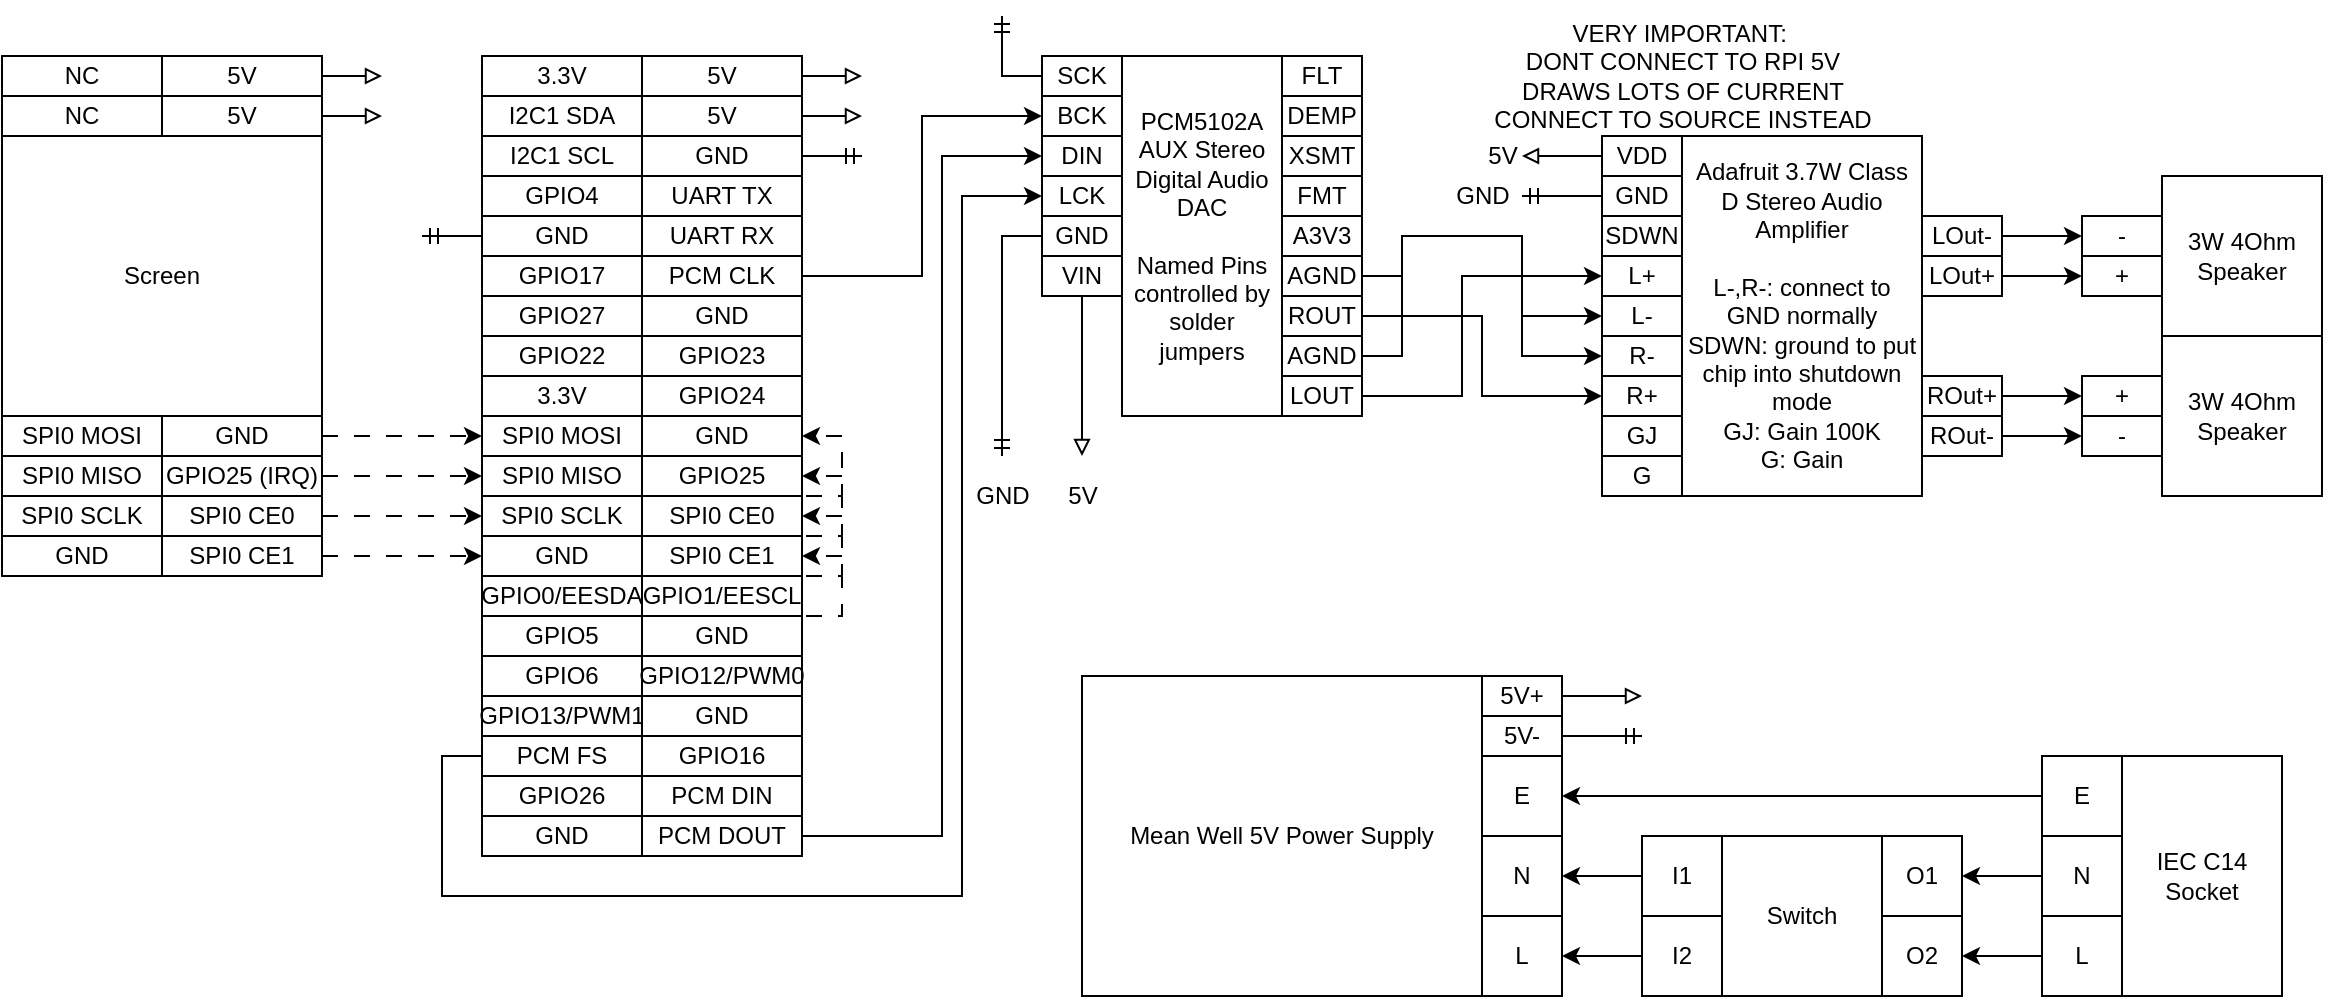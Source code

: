 <mxfile version="21.1.2" type="device" pages="2">
  <diagram name="wiring" id="dv-ImXQaNlOPOEgyT08C">
    <mxGraphModel dx="1418" dy="828" grid="1" gridSize="10" guides="1" tooltips="1" connect="1" arrows="1" fold="1" page="1" pageScale="1" pageWidth="850" pageHeight="1100" math="0" shadow="0">
      <root>
        <mxCell id="0" />
        <mxCell id="1" parent="0" />
        <mxCell id="xGx8ktveZpSdJoxzawRI-20" style="edgeStyle=orthogonalEdgeStyle;rounded=0;orthogonalLoop=1;jettySize=auto;html=1;dashed=1;dashPattern=8 8;" parent="1" source="6ugcNKIC8l5y5D7piKBi-21" edge="1">
          <mxGeometry relative="1" as="geometry">
            <mxPoint x="480" y="410" as="targetPoint" />
          </mxGeometry>
        </mxCell>
        <mxCell id="xGx8ktveZpSdJoxzawRI-10" style="edgeStyle=orthogonalEdgeStyle;rounded=0;orthogonalLoop=1;jettySize=auto;html=1;entryX=0;entryY=0.5;entryDx=0;entryDy=0;dashed=1;dashPattern=8 8;" parent="1" source="6ugcNKIC8l5y5D7piKBi-19" target="dw3mI__YUGYJ9zvB1GGK-19" edge="1">
          <mxGeometry relative="1" as="geometry" />
        </mxCell>
        <mxCell id="xGx8ktveZpSdJoxzawRI-11" style="edgeStyle=orthogonalEdgeStyle;rounded=0;orthogonalLoop=1;jettySize=auto;html=1;entryX=0;entryY=0.5;entryDx=0;entryDy=0;dashed=1;dashPattern=8 8;" parent="1" source="6ugcNKIC8l5y5D7piKBi-20" target="dw3mI__YUGYJ9zvB1GGK-22" edge="1">
          <mxGeometry relative="1" as="geometry" />
        </mxCell>
        <mxCell id="xGx8ktveZpSdJoxzawRI-12" style="edgeStyle=orthogonalEdgeStyle;rounded=0;orthogonalLoop=1;jettySize=auto;html=1;dashed=1;dashPattern=8 8;" parent="1" source="6ugcNKIC8l5y5D7piKBi-22" target="dw3mI__YUGYJ9zvB1GGK-36" edge="1">
          <mxGeometry relative="1" as="geometry" />
        </mxCell>
        <mxCell id="dw3mI__YUGYJ9zvB1GGK-12" value="I2C1 SCL" style="rounded=0;whiteSpace=wrap;html=1;rotation=0;container=0;" parent="1" vertex="1">
          <mxGeometry x="480" y="200" width="80" height="20" as="geometry" />
        </mxCell>
        <mxCell id="dw3mI__YUGYJ9zvB1GGK-13" value="I2C1 SDA" style="rounded=0;whiteSpace=wrap;html=1;rotation=0;container=0;" parent="1" vertex="1">
          <mxGeometry x="480" y="180" width="80" height="20" as="geometry" />
        </mxCell>
        <mxCell id="dw3mI__YUGYJ9zvB1GGK-14" value="3.3V" style="rounded=0;whiteSpace=wrap;html=1;rotation=0;container=0;" parent="1" vertex="1">
          <mxGeometry x="480" y="160" width="80" height="20" as="geometry" />
        </mxCell>
        <mxCell id="dw3mI__YUGYJ9zvB1GGK-15" value="GPIO17" style="rounded=0;whiteSpace=wrap;html=1;rotation=0;container=0;" parent="1" vertex="1">
          <mxGeometry x="480" y="260" width="80" height="20" as="geometry" />
        </mxCell>
        <mxCell id="xGx8ktveZpSdJoxzawRI-29" style="edgeStyle=orthogonalEdgeStyle;rounded=0;orthogonalLoop=1;jettySize=auto;html=1;endArrow=ERmandOne;endFill=0;" parent="1" source="dw3mI__YUGYJ9zvB1GGK-16" edge="1">
          <mxGeometry relative="1" as="geometry">
            <mxPoint x="450" y="250" as="targetPoint" />
          </mxGeometry>
        </mxCell>
        <mxCell id="dw3mI__YUGYJ9zvB1GGK-16" value="GND" style="rounded=0;whiteSpace=wrap;html=1;rotation=0;container=0;" parent="1" vertex="1">
          <mxGeometry x="480" y="240" width="80" height="20" as="geometry" />
        </mxCell>
        <mxCell id="dw3mI__YUGYJ9zvB1GGK-17" value="GPIO4" style="rounded=0;whiteSpace=wrap;html=1;rotation=0;container=0;" parent="1" vertex="1">
          <mxGeometry x="480" y="220" width="80" height="20" as="geometry" />
        </mxCell>
        <mxCell id="dw3mI__YUGYJ9zvB1GGK-18" value="GPIO27" style="rounded=0;whiteSpace=wrap;html=1;rotation=0;container=0;" parent="1" vertex="1">
          <mxGeometry x="480" y="280" width="80" height="20" as="geometry" />
        </mxCell>
        <mxCell id="dw3mI__YUGYJ9zvB1GGK-19" value="SPI0 MOSI" style="rounded=0;whiteSpace=wrap;html=1;rotation=0;container=0;" parent="1" vertex="1">
          <mxGeometry x="480" y="340" width="80" height="20" as="geometry" />
        </mxCell>
        <mxCell id="dw3mI__YUGYJ9zvB1GGK-20" value="3.3V" style="rounded=0;whiteSpace=wrap;html=1;rotation=0;container=0;" parent="1" vertex="1">
          <mxGeometry x="480" y="320" width="80" height="20" as="geometry" />
        </mxCell>
        <mxCell id="dw3mI__YUGYJ9zvB1GGK-21" value="GPIO22" style="rounded=0;whiteSpace=wrap;html=1;rotation=0;container=0;" parent="1" vertex="1">
          <mxGeometry x="480" y="300" width="80" height="20" as="geometry" />
        </mxCell>
        <mxCell id="dw3mI__YUGYJ9zvB1GGK-22" value="SPI0 MISO" style="rounded=0;whiteSpace=wrap;html=1;rotation=0;container=0;" parent="1" vertex="1">
          <mxGeometry x="480" y="360" width="80" height="20" as="geometry" />
        </mxCell>
        <mxCell id="xGx8ktveZpSdJoxzawRI-28" style="edgeStyle=orthogonalEdgeStyle;rounded=0;orthogonalLoop=1;jettySize=auto;html=1;endArrow=ERmandOne;endFill=0;" parent="1" source="dw3mI__YUGYJ9zvB1GGK-23" edge="1">
          <mxGeometry relative="1" as="geometry">
            <mxPoint x="670.0" y="210" as="targetPoint" />
          </mxGeometry>
        </mxCell>
        <mxCell id="dw3mI__YUGYJ9zvB1GGK-23" value="GND" style="rounded=0;whiteSpace=wrap;html=1;rotation=0;container=0;" parent="1" vertex="1">
          <mxGeometry x="560" y="200" width="80" height="20" as="geometry" />
        </mxCell>
        <mxCell id="xGx8ktveZpSdJoxzawRI-27" style="edgeStyle=orthogonalEdgeStyle;rounded=0;orthogonalLoop=1;jettySize=auto;html=1;endArrow=block;endFill=0;" parent="1" source="dw3mI__YUGYJ9zvB1GGK-24" edge="1">
          <mxGeometry relative="1" as="geometry">
            <mxPoint x="670.0" y="190" as="targetPoint" />
          </mxGeometry>
        </mxCell>
        <mxCell id="dw3mI__YUGYJ9zvB1GGK-24" value="5V" style="rounded=0;whiteSpace=wrap;html=1;rotation=0;container=0;" parent="1" vertex="1">
          <mxGeometry x="560" y="180" width="80" height="20" as="geometry" />
        </mxCell>
        <mxCell id="xGx8ktveZpSdJoxzawRI-26" style="edgeStyle=orthogonalEdgeStyle;rounded=0;orthogonalLoop=1;jettySize=auto;html=1;endArrow=block;endFill=0;" parent="1" source="dw3mI__YUGYJ9zvB1GGK-25" edge="1">
          <mxGeometry relative="1" as="geometry">
            <mxPoint x="670.0" y="170" as="targetPoint" />
          </mxGeometry>
        </mxCell>
        <mxCell id="dw3mI__YUGYJ9zvB1GGK-25" value="5V" style="rounded=0;whiteSpace=wrap;html=1;rotation=0;container=0;" parent="1" vertex="1">
          <mxGeometry x="560" y="160" width="80" height="20" as="geometry" />
        </mxCell>
        <mxCell id="JXXWKitzSrHFqrhd6y1X-63" style="edgeStyle=orthogonalEdgeStyle;rounded=0;orthogonalLoop=1;jettySize=auto;html=1;entryX=0;entryY=0.5;entryDx=0;entryDy=0;" parent="1" source="dw3mI__YUGYJ9zvB1GGK-26" target="JXXWKitzSrHFqrhd6y1X-31" edge="1">
          <mxGeometry relative="1" as="geometry">
            <Array as="points">
              <mxPoint x="700" y="270" />
              <mxPoint x="700" y="190" />
            </Array>
          </mxGeometry>
        </mxCell>
        <mxCell id="dw3mI__YUGYJ9zvB1GGK-26" value="PCM CLK" style="rounded=0;whiteSpace=wrap;html=1;rotation=0;container=0;" parent="1" vertex="1">
          <mxGeometry x="560" y="260" width="80" height="20" as="geometry" />
        </mxCell>
        <mxCell id="dw3mI__YUGYJ9zvB1GGK-27" value="UART RX" style="rounded=0;whiteSpace=wrap;html=1;rotation=0;container=0;" parent="1" vertex="1">
          <mxGeometry x="560" y="240" width="80" height="20" as="geometry" />
        </mxCell>
        <mxCell id="dw3mI__YUGYJ9zvB1GGK-28" value="UART TX" style="rounded=0;whiteSpace=wrap;html=1;rotation=0;container=0;" parent="1" vertex="1">
          <mxGeometry x="560" y="220" width="80" height="20" as="geometry" />
        </mxCell>
        <mxCell id="dw3mI__YUGYJ9zvB1GGK-29" value="GND" style="rounded=0;whiteSpace=wrap;html=1;rotation=0;container=0;" parent="1" vertex="1">
          <mxGeometry x="560" y="280" width="80" height="20" as="geometry" />
        </mxCell>
        <mxCell id="dw3mI__YUGYJ9zvB1GGK-30" value="GND" style="rounded=0;whiteSpace=wrap;html=1;rotation=0;container=0;" parent="1" vertex="1">
          <mxGeometry x="560" y="340" width="80" height="20" as="geometry" />
        </mxCell>
        <mxCell id="dw3mI__YUGYJ9zvB1GGK-31" value="GPIO24" style="rounded=0;whiteSpace=wrap;html=1;rotation=0;container=0;" parent="1" vertex="1">
          <mxGeometry x="560" y="320" width="80" height="20" as="geometry" />
        </mxCell>
        <mxCell id="dw3mI__YUGYJ9zvB1GGK-32" value="GPIO23" style="rounded=0;whiteSpace=wrap;html=1;rotation=0;container=0;" parent="1" vertex="1">
          <mxGeometry x="560" y="300" width="80" height="20" as="geometry" />
        </mxCell>
        <mxCell id="dw3mI__YUGYJ9zvB1GGK-33" value="GPIO25" style="rounded=0;whiteSpace=wrap;html=1;rotation=0;container=0;" parent="1" vertex="1">
          <mxGeometry x="560" y="360" width="80" height="20" as="geometry" />
        </mxCell>
        <mxCell id="dw3mI__YUGYJ9zvB1GGK-34" value="GPIO0/EESDA" style="rounded=0;whiteSpace=wrap;html=1;rotation=0;container=0;" parent="1" vertex="1">
          <mxGeometry x="480" y="420" width="80" height="20" as="geometry" />
        </mxCell>
        <mxCell id="dw3mI__YUGYJ9zvB1GGK-35" value="GND" style="rounded=0;whiteSpace=wrap;html=1;rotation=0;container=0;" parent="1" vertex="1">
          <mxGeometry x="480" y="400" width="80" height="20" as="geometry" />
        </mxCell>
        <mxCell id="dw3mI__YUGYJ9zvB1GGK-36" value="SPI0 SCLK" style="rounded=0;whiteSpace=wrap;html=1;rotation=0;container=0;" parent="1" vertex="1">
          <mxGeometry x="480" y="380" width="80" height="20" as="geometry" />
        </mxCell>
        <mxCell id="dw3mI__YUGYJ9zvB1GGK-37" value="GPIO13/PWM1" style="rounded=0;whiteSpace=wrap;html=1;rotation=0;container=0;" parent="1" vertex="1">
          <mxGeometry x="480" y="480" width="80" height="20" as="geometry" />
        </mxCell>
        <mxCell id="dw3mI__YUGYJ9zvB1GGK-38" value="GPIO6" style="rounded=0;whiteSpace=wrap;html=1;rotation=0;container=0;" parent="1" vertex="1">
          <mxGeometry x="480" y="460" width="80" height="20" as="geometry" />
        </mxCell>
        <mxCell id="dw3mI__YUGYJ9zvB1GGK-39" value="GPIO5" style="rounded=0;whiteSpace=wrap;html=1;rotation=0;container=0;" parent="1" vertex="1">
          <mxGeometry x="480" y="440" width="80" height="20" as="geometry" />
        </mxCell>
        <mxCell id="JXXWKitzSrHFqrhd6y1X-62" style="edgeStyle=orthogonalEdgeStyle;rounded=0;orthogonalLoop=1;jettySize=auto;html=1;entryX=0;entryY=0.5;entryDx=0;entryDy=0;" parent="1" source="dw3mI__YUGYJ9zvB1GGK-40" target="JXXWKitzSrHFqrhd6y1X-35" edge="1">
          <mxGeometry relative="1" as="geometry">
            <Array as="points">
              <mxPoint x="460" y="510" />
              <mxPoint x="460" y="580" />
              <mxPoint x="720" y="580" />
              <mxPoint x="720" y="230" />
            </Array>
          </mxGeometry>
        </mxCell>
        <mxCell id="dw3mI__YUGYJ9zvB1GGK-40" value="PCM FS" style="rounded=0;whiteSpace=wrap;html=1;rotation=0;container=0;" parent="1" vertex="1">
          <mxGeometry x="480" y="500" width="80" height="20" as="geometry" />
        </mxCell>
        <mxCell id="dw3mI__YUGYJ9zvB1GGK-41" value="GND" style="rounded=0;whiteSpace=wrap;html=1;rotation=0;container=0;" parent="1" vertex="1">
          <mxGeometry x="480" y="540" width="80" height="20" as="geometry" />
        </mxCell>
        <mxCell id="dw3mI__YUGYJ9zvB1GGK-42" value="GPIO26" style="rounded=0;whiteSpace=wrap;html=1;rotation=0;container=0;" parent="1" vertex="1">
          <mxGeometry x="480" y="520" width="80" height="20" as="geometry" />
        </mxCell>
        <mxCell id="dw3mI__YUGYJ9zvB1GGK-43" value="GPIO1/EESCL" style="rounded=0;whiteSpace=wrap;html=1;rotation=0;container=0;" parent="1" vertex="1">
          <mxGeometry x="560" y="420" width="80" height="20" as="geometry" />
        </mxCell>
        <mxCell id="dw3mI__YUGYJ9zvB1GGK-44" value="SPI0 CE1" style="rounded=0;whiteSpace=wrap;html=1;rotation=0;container=0;" parent="1" vertex="1">
          <mxGeometry x="560" y="400" width="80" height="20" as="geometry" />
        </mxCell>
        <mxCell id="dw3mI__YUGYJ9zvB1GGK-45" value="SPI0 CE0" style="rounded=0;whiteSpace=wrap;html=1;rotation=0;container=0;" parent="1" vertex="1">
          <mxGeometry x="560" y="380" width="80" height="20" as="geometry" />
        </mxCell>
        <mxCell id="dw3mI__YUGYJ9zvB1GGK-46" value="GND" style="rounded=0;whiteSpace=wrap;html=1;rotation=0;container=0;" parent="1" vertex="1">
          <mxGeometry x="560" y="480" width="80" height="20" as="geometry" />
        </mxCell>
        <mxCell id="dw3mI__YUGYJ9zvB1GGK-47" value="GPIO12/PWM0" style="rounded=0;whiteSpace=wrap;html=1;rotation=0;container=0;" parent="1" vertex="1">
          <mxGeometry x="560" y="460" width="80" height="20" as="geometry" />
        </mxCell>
        <mxCell id="dw3mI__YUGYJ9zvB1GGK-48" value="GND" style="rounded=0;whiteSpace=wrap;html=1;rotation=0;container=0;" parent="1" vertex="1">
          <mxGeometry x="560" y="440" width="80" height="20" as="geometry" />
        </mxCell>
        <mxCell id="dw3mI__YUGYJ9zvB1GGK-49" value="GPIO16" style="rounded=0;whiteSpace=wrap;html=1;rotation=0;container=0;" parent="1" vertex="1">
          <mxGeometry x="560" y="500" width="80" height="20" as="geometry" />
        </mxCell>
        <mxCell id="JXXWKitzSrHFqrhd6y1X-61" style="edgeStyle=orthogonalEdgeStyle;rounded=0;orthogonalLoop=1;jettySize=auto;html=1;entryX=0;entryY=0.5;entryDx=0;entryDy=0;" parent="1" source="dw3mI__YUGYJ9zvB1GGK-50" target="JXXWKitzSrHFqrhd6y1X-30" edge="1">
          <mxGeometry relative="1" as="geometry">
            <Array as="points">
              <mxPoint x="710" y="550" />
              <mxPoint x="710" y="210" />
            </Array>
          </mxGeometry>
        </mxCell>
        <mxCell id="dw3mI__YUGYJ9zvB1GGK-50" value="PCM DOUT" style="rounded=0;whiteSpace=wrap;html=1;rotation=0;container=0;" parent="1" vertex="1">
          <mxGeometry x="560" y="540" width="80" height="20" as="geometry" />
        </mxCell>
        <mxCell id="dw3mI__YUGYJ9zvB1GGK-51" value="PCM DIN" style="rounded=0;whiteSpace=wrap;html=1;rotation=0;container=0;" parent="1" vertex="1">
          <mxGeometry x="560" y="520" width="80" height="20" as="geometry" />
        </mxCell>
        <mxCell id="dw3mI__YUGYJ9zvB1GGK-52" value="E" style="rounded=0;whiteSpace=wrap;html=1;rotation=0;container=0;" parent="1" vertex="1">
          <mxGeometry x="980" y="510" width="40" height="40" as="geometry" />
        </mxCell>
        <mxCell id="xGx8ktveZpSdJoxzawRI-1" style="edgeStyle=orthogonalEdgeStyle;rounded=0;orthogonalLoop=1;jettySize=auto;html=1;endArrow=ERmandOne;endFill=0;" parent="1" source="dw3mI__YUGYJ9zvB1GGK-53" edge="1">
          <mxGeometry relative="1" as="geometry">
            <mxPoint x="1060" y="500" as="targetPoint" />
          </mxGeometry>
        </mxCell>
        <mxCell id="dw3mI__YUGYJ9zvB1GGK-53" value="5V-" style="rounded=0;whiteSpace=wrap;html=1;rotation=0;container=0;" parent="1" vertex="1">
          <mxGeometry x="980" y="490" width="40" height="20" as="geometry" />
        </mxCell>
        <mxCell id="xGx8ktveZpSdJoxzawRI-2" style="edgeStyle=orthogonalEdgeStyle;rounded=0;orthogonalLoop=1;jettySize=auto;html=1;endArrow=block;endFill=0;" parent="1" source="dw3mI__YUGYJ9zvB1GGK-54" edge="1">
          <mxGeometry relative="1" as="geometry">
            <mxPoint x="1060" y="480" as="targetPoint" />
          </mxGeometry>
        </mxCell>
        <mxCell id="dw3mI__YUGYJ9zvB1GGK-54" value="5V+" style="rounded=0;whiteSpace=wrap;html=1;rotation=0;container=0;" parent="1" vertex="1">
          <mxGeometry x="980" y="470" width="40" height="20" as="geometry" />
        </mxCell>
        <mxCell id="dw3mI__YUGYJ9zvB1GGK-56" value="L" style="rounded=0;whiteSpace=wrap;html=1;rotation=0;container=0;" parent="1" vertex="1">
          <mxGeometry x="980" y="590" width="40" height="40" as="geometry" />
        </mxCell>
        <mxCell id="dw3mI__YUGYJ9zvB1GGK-57" value="N" style="rounded=0;whiteSpace=wrap;html=1;rotation=0;container=0;" parent="1" vertex="1">
          <mxGeometry x="980" y="550" width="40" height="40" as="geometry" />
        </mxCell>
        <mxCell id="dw3mI__YUGYJ9zvB1GGK-58" value="Mean Well 5V Power Supply" style="rounded=0;whiteSpace=wrap;html=1;" parent="1" vertex="1">
          <mxGeometry x="780" y="470" width="200" height="160" as="geometry" />
        </mxCell>
        <mxCell id="JXXWKitzSrHFqrhd6y1X-11" style="edgeStyle=orthogonalEdgeStyle;rounded=0;orthogonalLoop=1;jettySize=auto;html=1;" parent="1" source="dw3mI__YUGYJ9zvB1GGK-59" target="dw3mI__YUGYJ9zvB1GGK-52" edge="1">
          <mxGeometry relative="1" as="geometry" />
        </mxCell>
        <mxCell id="dw3mI__YUGYJ9zvB1GGK-59" value="E" style="rounded=0;whiteSpace=wrap;html=1;rotation=0;container=0;" parent="1" vertex="1">
          <mxGeometry x="1260" y="510" width="40" height="40" as="geometry" />
        </mxCell>
        <mxCell id="JXXWKitzSrHFqrhd6y1X-8" style="edgeStyle=orthogonalEdgeStyle;rounded=0;orthogonalLoop=1;jettySize=auto;html=1;" parent="1" source="dw3mI__YUGYJ9zvB1GGK-60" target="JXXWKitzSrHFqrhd6y1X-2" edge="1">
          <mxGeometry relative="1" as="geometry" />
        </mxCell>
        <mxCell id="dw3mI__YUGYJ9zvB1GGK-60" value="L" style="rounded=0;whiteSpace=wrap;html=1;rotation=0;container=0;" parent="1" vertex="1">
          <mxGeometry x="1260" y="590" width="40" height="40" as="geometry" />
        </mxCell>
        <mxCell id="JXXWKitzSrHFqrhd6y1X-7" style="edgeStyle=orthogonalEdgeStyle;rounded=0;orthogonalLoop=1;jettySize=auto;html=1;" parent="1" source="dw3mI__YUGYJ9zvB1GGK-61" target="JXXWKitzSrHFqrhd6y1X-1" edge="1">
          <mxGeometry relative="1" as="geometry" />
        </mxCell>
        <mxCell id="dw3mI__YUGYJ9zvB1GGK-61" value="N" style="rounded=0;whiteSpace=wrap;html=1;rotation=0;container=0;" parent="1" vertex="1">
          <mxGeometry x="1260" y="550" width="40" height="40" as="geometry" />
        </mxCell>
        <mxCell id="JXXWKitzSrHFqrhd6y1X-1" value="O1" style="rounded=0;whiteSpace=wrap;html=1;rotation=0;container=0;" parent="1" vertex="1">
          <mxGeometry x="1180" y="550" width="40" height="40" as="geometry" />
        </mxCell>
        <mxCell id="JXXWKitzSrHFqrhd6y1X-2" value="O2" style="rounded=0;whiteSpace=wrap;html=1;rotation=0;container=0;" parent="1" vertex="1">
          <mxGeometry x="1180" y="590" width="40" height="40" as="geometry" />
        </mxCell>
        <mxCell id="JXXWKitzSrHFqrhd6y1X-10" style="edgeStyle=orthogonalEdgeStyle;rounded=0;orthogonalLoop=1;jettySize=auto;html=1;" parent="1" source="JXXWKitzSrHFqrhd6y1X-3" target="dw3mI__YUGYJ9zvB1GGK-57" edge="1">
          <mxGeometry relative="1" as="geometry" />
        </mxCell>
        <mxCell id="JXXWKitzSrHFqrhd6y1X-3" value="I1" style="rounded=0;whiteSpace=wrap;html=1;rotation=0;container=0;" parent="1" vertex="1">
          <mxGeometry x="1060" y="550" width="40" height="40" as="geometry" />
        </mxCell>
        <mxCell id="JXXWKitzSrHFqrhd6y1X-9" style="edgeStyle=orthogonalEdgeStyle;rounded=0;orthogonalLoop=1;jettySize=auto;html=1;" parent="1" source="JXXWKitzSrHFqrhd6y1X-4" target="dw3mI__YUGYJ9zvB1GGK-56" edge="1">
          <mxGeometry relative="1" as="geometry" />
        </mxCell>
        <mxCell id="JXXWKitzSrHFqrhd6y1X-4" value="I2" style="rounded=0;whiteSpace=wrap;html=1;rotation=0;container=0;" parent="1" vertex="1">
          <mxGeometry x="1060" y="590" width="40" height="40" as="geometry" />
        </mxCell>
        <mxCell id="JXXWKitzSrHFqrhd6y1X-5" value="Switch" style="rounded=0;whiteSpace=wrap;html=1;" parent="1" vertex="1">
          <mxGeometry x="1100" y="550" width="80" height="80" as="geometry" />
        </mxCell>
        <mxCell id="JXXWKitzSrHFqrhd6y1X-6" value="IEC C14 Socket" style="rounded=0;whiteSpace=wrap;html=1;" parent="1" vertex="1">
          <mxGeometry x="1300" y="510" width="80" height="120" as="geometry" />
        </mxCell>
        <mxCell id="JXXWKitzSrHFqrhd6y1X-14" value="Adafruit 3.7W Class D Stereo Audio Amplifier&lt;br&gt;&lt;br&gt;L-,R-: connect to GND normally&lt;br&gt;SDWN: ground to put chip into shutdown mode&lt;br&gt;GJ: Gain 100K&lt;br&gt;G: Gain" style="rounded=0;whiteSpace=wrap;html=1;" parent="1" vertex="1">
          <mxGeometry x="1080" y="200" width="120" height="180" as="geometry" />
        </mxCell>
        <mxCell id="JXXWKitzSrHFqrhd6y1X-15" value="SDWN" style="rounded=0;whiteSpace=wrap;html=1;rotation=0;container=0;" parent="1" vertex="1">
          <mxGeometry x="1040" y="240" width="40" height="20" as="geometry" />
        </mxCell>
        <mxCell id="6aEAH4NCeJ9--XN21m6a-1" style="edgeStyle=orthogonalEdgeStyle;rounded=0;orthogonalLoop=1;jettySize=auto;html=1;endArrow=ERmandOne;endFill=0;" parent="1" source="JXXWKitzSrHFqrhd6y1X-16" edge="1">
          <mxGeometry relative="1" as="geometry">
            <mxPoint x="1000" y="230" as="targetPoint" />
          </mxGeometry>
        </mxCell>
        <mxCell id="JXXWKitzSrHFqrhd6y1X-16" value="GND" style="rounded=0;whiteSpace=wrap;html=1;rotation=0;container=0;" parent="1" vertex="1">
          <mxGeometry x="1040" y="220" width="40" height="20" as="geometry" />
        </mxCell>
        <mxCell id="Lzwfl8_aDpsLTptWoJjH-3" style="edgeStyle=orthogonalEdgeStyle;rounded=0;orthogonalLoop=1;jettySize=auto;html=1;endArrow=block;endFill=0;" parent="1" source="JXXWKitzSrHFqrhd6y1X-17" edge="1">
          <mxGeometry relative="1" as="geometry">
            <mxPoint x="1000" y="210" as="targetPoint" />
          </mxGeometry>
        </mxCell>
        <mxCell id="JXXWKitzSrHFqrhd6y1X-17" value="VDD" style="rounded=0;whiteSpace=wrap;html=1;rotation=0;container=0;" parent="1" vertex="1">
          <mxGeometry x="1040" y="200" width="40" height="20" as="geometry" />
        </mxCell>
        <mxCell id="JXXWKitzSrHFqrhd6y1X-18" value="R-" style="rounded=0;whiteSpace=wrap;html=1;rotation=0;container=0;" parent="1" vertex="1">
          <mxGeometry x="1040" y="300" width="40" height="20" as="geometry" />
        </mxCell>
        <mxCell id="JXXWKitzSrHFqrhd6y1X-19" value="L-" style="rounded=0;whiteSpace=wrap;html=1;rotation=0;container=0;" parent="1" vertex="1">
          <mxGeometry x="1040" y="280" width="40" height="20" as="geometry" />
        </mxCell>
        <mxCell id="JXXWKitzSrHFqrhd6y1X-20" value="L+" style="rounded=0;whiteSpace=wrap;html=1;rotation=0;container=0;" parent="1" vertex="1">
          <mxGeometry x="1040" y="260" width="40" height="20" as="geometry" />
        </mxCell>
        <mxCell id="JXXWKitzSrHFqrhd6y1X-21" value="R+" style="rounded=0;whiteSpace=wrap;html=1;rotation=0;container=0;" parent="1" vertex="1">
          <mxGeometry x="1040" y="320" width="40" height="20" as="geometry" />
        </mxCell>
        <mxCell id="JXXWKitzSrHFqrhd6y1X-23" value="G" style="rounded=0;whiteSpace=wrap;html=1;rotation=0;container=0;" parent="1" vertex="1">
          <mxGeometry x="1040" y="360" width="40" height="20" as="geometry" />
        </mxCell>
        <mxCell id="JXXWKitzSrHFqrhd6y1X-24" value="GJ" style="rounded=0;whiteSpace=wrap;html=1;rotation=0;container=0;" parent="1" vertex="1">
          <mxGeometry x="1040" y="340" width="40" height="20" as="geometry" />
        </mxCell>
        <mxCell id="JXXWKitzSrHFqrhd6y1X-59" style="edgeStyle=orthogonalEdgeStyle;rounded=0;orthogonalLoop=1;jettySize=auto;html=1;" parent="1" source="JXXWKitzSrHFqrhd6y1X-25" target="JXXWKitzSrHFqrhd6y1X-51" edge="1">
          <mxGeometry relative="1" as="geometry" />
        </mxCell>
        <mxCell id="JXXWKitzSrHFqrhd6y1X-25" value="LOut+" style="rounded=0;whiteSpace=wrap;html=1;rotation=0;container=0;" parent="1" vertex="1">
          <mxGeometry x="1200" y="260" width="40" height="20" as="geometry" />
        </mxCell>
        <mxCell id="JXXWKitzSrHFqrhd6y1X-58" style="edgeStyle=orthogonalEdgeStyle;rounded=0;orthogonalLoop=1;jettySize=auto;html=1;" parent="1" source="JXXWKitzSrHFqrhd6y1X-26" target="JXXWKitzSrHFqrhd6y1X-52" edge="1">
          <mxGeometry relative="1" as="geometry" />
        </mxCell>
        <mxCell id="JXXWKitzSrHFqrhd6y1X-26" value="LOut-" style="rounded=0;whiteSpace=wrap;html=1;rotation=0;container=0;" parent="1" vertex="1">
          <mxGeometry x="1200" y="240" width="40" height="20" as="geometry" />
        </mxCell>
        <mxCell id="JXXWKitzSrHFqrhd6y1X-57" style="edgeStyle=orthogonalEdgeStyle;rounded=0;orthogonalLoop=1;jettySize=auto;html=1;entryX=0;entryY=0.5;entryDx=0;entryDy=0;" parent="1" source="JXXWKitzSrHFqrhd6y1X-27" target="JXXWKitzSrHFqrhd6y1X-54" edge="1">
          <mxGeometry relative="1" as="geometry" />
        </mxCell>
        <mxCell id="JXXWKitzSrHFqrhd6y1X-27" value="ROut-" style="rounded=0;whiteSpace=wrap;html=1;rotation=0;container=0;" parent="1" vertex="1">
          <mxGeometry x="1200" y="340" width="40" height="20" as="geometry" />
        </mxCell>
        <mxCell id="JXXWKitzSrHFqrhd6y1X-56" style="edgeStyle=orthogonalEdgeStyle;rounded=0;orthogonalLoop=1;jettySize=auto;html=1;entryX=0;entryY=0.5;entryDx=0;entryDy=0;" parent="1" source="JXXWKitzSrHFqrhd6y1X-28" target="JXXWKitzSrHFqrhd6y1X-55" edge="1">
          <mxGeometry relative="1" as="geometry" />
        </mxCell>
        <mxCell id="JXXWKitzSrHFqrhd6y1X-28" value="ROut+" style="rounded=0;whiteSpace=wrap;html=1;rotation=0;container=0;" parent="1" vertex="1">
          <mxGeometry x="1200" y="320" width="40" height="20" as="geometry" />
        </mxCell>
        <mxCell id="JXXWKitzSrHFqrhd6y1X-29" value="PCM5102A AUX Stereo Digital Audio DAC&lt;br&gt;&lt;br&gt;Named Pins controlled by solder jumpers" style="rounded=0;whiteSpace=wrap;html=1;" parent="1" vertex="1">
          <mxGeometry x="800" y="160" width="80" height="180" as="geometry" />
        </mxCell>
        <mxCell id="JXXWKitzSrHFqrhd6y1X-30" value="DIN" style="rounded=0;whiteSpace=wrap;html=1;rotation=0;container=0;" parent="1" vertex="1">
          <mxGeometry x="760" y="200" width="40" height="20" as="geometry" />
        </mxCell>
        <mxCell id="JXXWKitzSrHFqrhd6y1X-31" value="BCK" style="rounded=0;whiteSpace=wrap;html=1;rotation=0;container=0;" parent="1" vertex="1">
          <mxGeometry x="760" y="180" width="40" height="20" as="geometry" />
        </mxCell>
        <mxCell id="xGx8ktveZpSdJoxzawRI-13" style="edgeStyle=orthogonalEdgeStyle;rounded=0;orthogonalLoop=1;jettySize=auto;html=1;endArrow=ERmandOne;endFill=0;" parent="1" source="JXXWKitzSrHFqrhd6y1X-32" edge="1">
          <mxGeometry relative="1" as="geometry">
            <mxPoint x="740" y="140" as="targetPoint" />
          </mxGeometry>
        </mxCell>
        <mxCell id="JXXWKitzSrHFqrhd6y1X-32" value="SCK" style="rounded=0;whiteSpace=wrap;html=1;rotation=0;container=0;" parent="1" vertex="1">
          <mxGeometry x="760" y="160" width="40" height="20" as="geometry" />
        </mxCell>
        <mxCell id="Lzwfl8_aDpsLTptWoJjH-1" style="edgeStyle=orthogonalEdgeStyle;rounded=0;orthogonalLoop=1;jettySize=auto;html=1;endArrow=block;endFill=0;" parent="1" source="JXXWKitzSrHFqrhd6y1X-33" edge="1">
          <mxGeometry relative="1" as="geometry">
            <mxPoint x="780" y="360" as="targetPoint" />
          </mxGeometry>
        </mxCell>
        <mxCell id="JXXWKitzSrHFqrhd6y1X-33" value="VIN" style="rounded=0;whiteSpace=wrap;html=1;rotation=0;container=0;" parent="1" vertex="1">
          <mxGeometry x="760" y="260" width="40" height="20" as="geometry" />
        </mxCell>
        <mxCell id="6aEAH4NCeJ9--XN21m6a-3" style="edgeStyle=orthogonalEdgeStyle;rounded=0;orthogonalLoop=1;jettySize=auto;html=1;endArrow=ERmandOne;endFill=0;" parent="1" source="JXXWKitzSrHFqrhd6y1X-34" edge="1">
          <mxGeometry relative="1" as="geometry">
            <mxPoint x="740" y="360" as="targetPoint" />
          </mxGeometry>
        </mxCell>
        <mxCell id="JXXWKitzSrHFqrhd6y1X-34" value="GND" style="rounded=0;whiteSpace=wrap;html=1;rotation=0;container=0;" parent="1" vertex="1">
          <mxGeometry x="760" y="240" width="40" height="20" as="geometry" />
        </mxCell>
        <mxCell id="JXXWKitzSrHFqrhd6y1X-35" value="LCK" style="rounded=0;whiteSpace=wrap;html=1;rotation=0;container=0;" parent="1" vertex="1">
          <mxGeometry x="760" y="220" width="40" height="20" as="geometry" />
        </mxCell>
        <mxCell id="JXXWKitzSrHFqrhd6y1X-36" value="FLT" style="rounded=0;whiteSpace=wrap;html=1;rotation=0;container=0;" parent="1" vertex="1">
          <mxGeometry x="880" y="160" width="40" height="20" as="geometry" />
        </mxCell>
        <mxCell id="JXXWKitzSrHFqrhd6y1X-37" value="FMT" style="rounded=0;whiteSpace=wrap;html=1;rotation=0;container=0;" parent="1" vertex="1">
          <mxGeometry x="880" y="220" width="40" height="20" as="geometry" />
        </mxCell>
        <mxCell id="JXXWKitzSrHFqrhd6y1X-38" value="XSMT" style="rounded=0;whiteSpace=wrap;html=1;rotation=0;container=0;" parent="1" vertex="1">
          <mxGeometry x="880" y="200" width="40" height="20" as="geometry" />
        </mxCell>
        <mxCell id="JXXWKitzSrHFqrhd6y1X-39" value="DEMP" style="rounded=0;whiteSpace=wrap;html=1;rotation=0;container=0;" parent="1" vertex="1">
          <mxGeometry x="880" y="180" width="40" height="20" as="geometry" />
        </mxCell>
        <mxCell id="JXXWKitzSrHFqrhd6y1X-40" value="A3V3" style="rounded=0;whiteSpace=wrap;html=1;rotation=0;container=0;" parent="1" vertex="1">
          <mxGeometry x="880" y="240" width="40" height="20" as="geometry" />
        </mxCell>
        <mxCell id="JXXWKitzSrHFqrhd6y1X-47" style="edgeStyle=orthogonalEdgeStyle;rounded=0;orthogonalLoop=1;jettySize=auto;html=1;entryX=0;entryY=0.5;entryDx=0;entryDy=0;" parent="1" source="JXXWKitzSrHFqrhd6y1X-41" target="JXXWKitzSrHFqrhd6y1X-19" edge="1">
          <mxGeometry relative="1" as="geometry">
            <Array as="points">
              <mxPoint x="940" y="310" />
              <mxPoint x="940" y="250" />
              <mxPoint x="1000" y="250" />
              <mxPoint x="1000" y="290" />
            </Array>
          </mxGeometry>
        </mxCell>
        <mxCell id="JXXWKitzSrHFqrhd6y1X-41" value="AGND" style="rounded=0;whiteSpace=wrap;html=1;rotation=0;container=0;" parent="1" vertex="1">
          <mxGeometry x="880" y="300" width="40" height="20" as="geometry" />
        </mxCell>
        <mxCell id="JXXWKitzSrHFqrhd6y1X-45" style="edgeStyle=orthogonalEdgeStyle;rounded=0;orthogonalLoop=1;jettySize=auto;html=1;" parent="1" source="JXXWKitzSrHFqrhd6y1X-42" target="JXXWKitzSrHFqrhd6y1X-21" edge="1">
          <mxGeometry relative="1" as="geometry">
            <Array as="points">
              <mxPoint x="980" y="290" />
              <mxPoint x="980" y="330" />
            </Array>
          </mxGeometry>
        </mxCell>
        <mxCell id="JXXWKitzSrHFqrhd6y1X-42" value="ROUT" style="rounded=0;whiteSpace=wrap;html=1;rotation=0;container=0;" parent="1" vertex="1">
          <mxGeometry x="880" y="280" width="40" height="20" as="geometry" />
        </mxCell>
        <mxCell id="JXXWKitzSrHFqrhd6y1X-48" style="edgeStyle=orthogonalEdgeStyle;rounded=0;orthogonalLoop=1;jettySize=auto;html=1;entryX=0;entryY=0.5;entryDx=0;entryDy=0;" parent="1" source="JXXWKitzSrHFqrhd6y1X-43" target="JXXWKitzSrHFqrhd6y1X-18" edge="1">
          <mxGeometry relative="1" as="geometry">
            <Array as="points">
              <mxPoint x="940" y="270" />
              <mxPoint x="940" y="250" />
              <mxPoint x="1000" y="250" />
              <mxPoint x="1000" y="310" />
            </Array>
          </mxGeometry>
        </mxCell>
        <mxCell id="JXXWKitzSrHFqrhd6y1X-43" value="AGND" style="rounded=0;whiteSpace=wrap;html=1;rotation=0;container=0;" parent="1" vertex="1">
          <mxGeometry x="880" y="260" width="40" height="20" as="geometry" />
        </mxCell>
        <mxCell id="JXXWKitzSrHFqrhd6y1X-46" style="edgeStyle=orthogonalEdgeStyle;rounded=0;orthogonalLoop=1;jettySize=auto;html=1;entryX=0;entryY=0.5;entryDx=0;entryDy=0;" parent="1" source="JXXWKitzSrHFqrhd6y1X-44" target="JXXWKitzSrHFqrhd6y1X-20" edge="1">
          <mxGeometry relative="1" as="geometry">
            <Array as="points">
              <mxPoint x="970" y="330" />
              <mxPoint x="970" y="270" />
            </Array>
          </mxGeometry>
        </mxCell>
        <mxCell id="JXXWKitzSrHFqrhd6y1X-44" value="LOUT" style="rounded=0;whiteSpace=wrap;html=1;rotation=0;container=0;" parent="1" vertex="1">
          <mxGeometry x="880" y="320" width="40" height="20" as="geometry" />
        </mxCell>
        <mxCell id="JXXWKitzSrHFqrhd6y1X-49" value="3W 4Ohm Speaker" style="rounded=0;whiteSpace=wrap;html=1;" parent="1" vertex="1">
          <mxGeometry x="1320" y="220" width="80" height="80" as="geometry" />
        </mxCell>
        <mxCell id="JXXWKitzSrHFqrhd6y1X-50" value="3W 4Ohm Speaker" style="rounded=0;whiteSpace=wrap;html=1;" parent="1" vertex="1">
          <mxGeometry x="1320" y="300" width="80" height="80" as="geometry" />
        </mxCell>
        <mxCell id="JXXWKitzSrHFqrhd6y1X-51" value="+" style="rounded=0;whiteSpace=wrap;html=1;rotation=0;container=0;" parent="1" vertex="1">
          <mxGeometry x="1280" y="260" width="40" height="20" as="geometry" />
        </mxCell>
        <mxCell id="JXXWKitzSrHFqrhd6y1X-52" value="-" style="rounded=0;whiteSpace=wrap;html=1;rotation=0;container=0;" parent="1" vertex="1">
          <mxGeometry x="1280" y="240" width="40" height="20" as="geometry" />
        </mxCell>
        <mxCell id="JXXWKitzSrHFqrhd6y1X-54" value="-" style="rounded=0;whiteSpace=wrap;html=1;rotation=0;container=0;" parent="1" vertex="1">
          <mxGeometry x="1280" y="340" width="40" height="20" as="geometry" />
        </mxCell>
        <mxCell id="JXXWKitzSrHFqrhd6y1X-55" value="+" style="rounded=0;whiteSpace=wrap;html=1;rotation=0;container=0;" parent="1" vertex="1">
          <mxGeometry x="1280" y="320" width="40" height="20" as="geometry" />
        </mxCell>
        <mxCell id="6ugcNKIC8l5y5D7piKBi-1" value="Screen" style="rounded=0;whiteSpace=wrap;html=1;" parent="1" vertex="1">
          <mxGeometry x="240" y="200" width="160" height="140" as="geometry" />
        </mxCell>
        <mxCell id="6ugcNKIC8l5y5D7piKBi-11" value="NC" style="rounded=0;whiteSpace=wrap;html=1;rotation=0;container=0;" parent="1" vertex="1">
          <mxGeometry x="240" y="180" width="80" height="20" as="geometry" />
        </mxCell>
        <mxCell id="6ugcNKIC8l5y5D7piKBi-12" value="NC" style="rounded=0;whiteSpace=wrap;html=1;rotation=0;container=0;" parent="1" vertex="1">
          <mxGeometry x="240" y="160" width="80" height="20" as="geometry" />
        </mxCell>
        <mxCell id="xGx8ktveZpSdJoxzawRI-4" style="edgeStyle=orthogonalEdgeStyle;rounded=0;orthogonalLoop=1;jettySize=auto;html=1;endArrow=block;endFill=0;" parent="1" source="6ugcNKIC8l5y5D7piKBi-13" edge="1">
          <mxGeometry relative="1" as="geometry">
            <mxPoint x="430" y="190" as="targetPoint" />
          </mxGeometry>
        </mxCell>
        <mxCell id="6ugcNKIC8l5y5D7piKBi-13" value="5V" style="rounded=0;whiteSpace=wrap;html=1;rotation=0;container=0;" parent="1" vertex="1">
          <mxGeometry x="320" y="180" width="80" height="20" as="geometry" />
        </mxCell>
        <mxCell id="xGx8ktveZpSdJoxzawRI-3" style="edgeStyle=orthogonalEdgeStyle;rounded=0;orthogonalLoop=1;jettySize=auto;html=1;endArrow=block;endFill=0;" parent="1" source="6ugcNKIC8l5y5D7piKBi-14" edge="1">
          <mxGeometry relative="1" as="geometry">
            <mxPoint x="430" y="170" as="targetPoint" />
          </mxGeometry>
        </mxCell>
        <mxCell id="6ugcNKIC8l5y5D7piKBi-14" value="5V" style="rounded=0;whiteSpace=wrap;html=1;rotation=0;container=0;" parent="1" vertex="1">
          <mxGeometry x="320" y="160" width="80" height="20" as="geometry" />
        </mxCell>
        <mxCell id="xGx8ktveZpSdJoxzawRI-21" style="edgeStyle=orthogonalEdgeStyle;rounded=0;orthogonalLoop=1;jettySize=auto;html=1;entryX=1;entryY=0.5;entryDx=0;entryDy=0;dashed=1;dashPattern=8 8;" parent="1" source="6ugcNKIC8l5y5D7piKBi-15" target="dw3mI__YUGYJ9zvB1GGK-30" edge="1">
          <mxGeometry relative="1" as="geometry" />
        </mxCell>
        <mxCell id="6ugcNKIC8l5y5D7piKBi-15" value="GND" style="rounded=0;whiteSpace=wrap;html=1;rotation=0;container=0;" parent="1" vertex="1">
          <mxGeometry x="320" y="340" width="80" height="20" as="geometry" />
        </mxCell>
        <mxCell id="xGx8ktveZpSdJoxzawRI-7" style="edgeStyle=orthogonalEdgeStyle;rounded=0;orthogonalLoop=1;jettySize=auto;html=1;entryX=1;entryY=0.5;entryDx=0;entryDy=0;dashed=1;dashPattern=8 8;" parent="1" source="6ugcNKIC8l5y5D7piKBi-16" target="dw3mI__YUGYJ9zvB1GGK-33" edge="1">
          <mxGeometry relative="1" as="geometry" />
        </mxCell>
        <mxCell id="6ugcNKIC8l5y5D7piKBi-16" value="GPIO25 (IRQ)" style="rounded=0;whiteSpace=wrap;html=1;rotation=0;container=0;" parent="1" vertex="1">
          <mxGeometry x="320" y="360" width="80" height="20" as="geometry" />
        </mxCell>
        <mxCell id="xGx8ktveZpSdJoxzawRI-9" style="edgeStyle=orthogonalEdgeStyle;rounded=0;orthogonalLoop=1;jettySize=auto;html=1;entryX=1;entryY=0.5;entryDx=0;entryDy=0;dashed=1;dashPattern=8 8;" parent="1" source="6ugcNKIC8l5y5D7piKBi-17" target="dw3mI__YUGYJ9zvB1GGK-44" edge="1">
          <mxGeometry relative="1" as="geometry" />
        </mxCell>
        <mxCell id="6ugcNKIC8l5y5D7piKBi-17" value="SPI0 CE1" style="rounded=0;whiteSpace=wrap;html=1;rotation=0;container=0;" parent="1" vertex="1">
          <mxGeometry x="320" y="400" width="80" height="20" as="geometry" />
        </mxCell>
        <mxCell id="xGx8ktveZpSdJoxzawRI-8" style="edgeStyle=orthogonalEdgeStyle;rounded=0;orthogonalLoop=1;jettySize=auto;html=1;entryX=1;entryY=0.5;entryDx=0;entryDy=0;dashed=1;dashPattern=8 8;" parent="1" source="6ugcNKIC8l5y5D7piKBi-18" target="dw3mI__YUGYJ9zvB1GGK-45" edge="1">
          <mxGeometry relative="1" as="geometry" />
        </mxCell>
        <mxCell id="6ugcNKIC8l5y5D7piKBi-18" value="SPI0 CE0" style="rounded=0;whiteSpace=wrap;html=1;rotation=0;container=0;" parent="1" vertex="1">
          <mxGeometry x="320" y="380" width="80" height="20" as="geometry" />
        </mxCell>
        <mxCell id="6ugcNKIC8l5y5D7piKBi-19" value="SPI0 MOSI" style="rounded=0;whiteSpace=wrap;html=1;rotation=0;container=0;" parent="1" vertex="1">
          <mxGeometry x="240" y="340" width="80" height="20" as="geometry" />
        </mxCell>
        <mxCell id="6ugcNKIC8l5y5D7piKBi-20" value="SPI0 MISO" style="rounded=0;whiteSpace=wrap;html=1;rotation=0;container=0;" parent="1" vertex="1">
          <mxGeometry x="240" y="360" width="80" height="20" as="geometry" />
        </mxCell>
        <mxCell id="6ugcNKIC8l5y5D7piKBi-21" value="GND" style="rounded=0;whiteSpace=wrap;html=1;rotation=0;container=0;" parent="1" vertex="1">
          <mxGeometry x="240" y="400" width="80" height="20" as="geometry" />
        </mxCell>
        <mxCell id="6ugcNKIC8l5y5D7piKBi-22" value="SPI0 SCLK" style="rounded=0;whiteSpace=wrap;html=1;rotation=0;container=0;" parent="1" vertex="1">
          <mxGeometry x="240" y="380" width="80" height="20" as="geometry" />
        </mxCell>
        <mxCell id="Lzwfl8_aDpsLTptWoJjH-2" value="5V" style="text;html=1;align=center;verticalAlign=middle;resizable=0;points=[];autosize=1;strokeColor=none;fillColor=none;" parent="1" vertex="1">
          <mxGeometry x="760" y="365" width="40" height="30" as="geometry" />
        </mxCell>
        <mxCell id="Lzwfl8_aDpsLTptWoJjH-4" value="5V" style="text;html=1;align=center;verticalAlign=middle;resizable=0;points=[];autosize=1;strokeColor=none;fillColor=none;" parent="1" vertex="1">
          <mxGeometry x="970" y="195" width="40" height="30" as="geometry" />
        </mxCell>
        <mxCell id="6aEAH4NCeJ9--XN21m6a-2" value="GND" style="text;html=1;align=center;verticalAlign=middle;resizable=0;points=[];autosize=1;strokeColor=none;fillColor=none;" parent="1" vertex="1">
          <mxGeometry x="955" y="215" width="50" height="30" as="geometry" />
        </mxCell>
        <mxCell id="6aEAH4NCeJ9--XN21m6a-4" value="GND" style="text;html=1;align=center;verticalAlign=middle;resizable=0;points=[];autosize=1;strokeColor=none;fillColor=none;" parent="1" vertex="1">
          <mxGeometry x="715" y="365" width="50" height="30" as="geometry" />
        </mxCell>
        <mxCell id="6aEAH4NCeJ9--XN21m6a-5" value="VERY IMPORTANT:&amp;nbsp;&lt;br&gt;DONT CONNECT TO RPI 5V&lt;br&gt;DRAWS LOTS OF CURRENT&lt;br&gt;CONNECT TO SOURCE INSTEAD" style="text;html=1;align=center;verticalAlign=middle;resizable=0;points=[];autosize=1;strokeColor=none;fillColor=none;" parent="1" vertex="1">
          <mxGeometry x="975" y="135" width="210" height="70" as="geometry" />
        </mxCell>
        <mxCell id="xGx8ktveZpSdJoxzawRI-22" value="conectors" parent="0" visible="0" />
        <mxCell id="xGx8ktveZpSdJoxzawRI-23" value="" style="rounded=0;whiteSpace=wrap;html=1;fillColor=none;strokeWidth=3;" parent="xGx8ktveZpSdJoxzawRI-22" vertex="1">
          <mxGeometry x="480" y="160" width="160" height="120" as="geometry" />
        </mxCell>
        <mxCell id="xGx8ktveZpSdJoxzawRI-24" value="" style="rounded=0;whiteSpace=wrap;html=1;fillColor=none;strokeWidth=3;" parent="xGx8ktveZpSdJoxzawRI-22" vertex="1">
          <mxGeometry x="480" y="340" width="160" height="80" as="geometry" />
        </mxCell>
        <mxCell id="xGx8ktveZpSdJoxzawRI-25" value="" style="rounded=0;whiteSpace=wrap;html=1;fillColor=none;strokeWidth=3;" parent="xGx8ktveZpSdJoxzawRI-22" vertex="1">
          <mxGeometry x="480" y="500" width="160" height="60" as="geometry" />
        </mxCell>
      </root>
    </mxGraphModel>
  </diagram>
  <diagram id="-6WZewakYKeSsM8QIDUQ" name="v1">
    <mxGraphModel dx="1418" dy="1928" grid="1" gridSize="10" guides="1" tooltips="1" connect="1" arrows="1" fold="1" page="1" pageScale="1" pageWidth="850" pageHeight="1100" math="0" shadow="0">
      <root>
        <mxCell id="0" />
        <mxCell id="1" parent="0" />
        <mxCell id="45ArHEI86gUayPNb2FKU-1" value="ADS1115 4-Channel ADC (I2C)&lt;br&gt;0x48" style="rounded=0;whiteSpace=wrap;html=1;" vertex="1" parent="1">
          <mxGeometry x="800" y="-80" width="80" height="200" as="geometry" />
        </mxCell>
        <mxCell id="45ArHEI86gUayPNb2FKU-2" value="SCL" style="rounded=0;whiteSpace=wrap;html=1;rotation=0;container=0;" vertex="1" parent="1">
          <mxGeometry x="760" y="-40" width="40" height="20" as="geometry" />
        </mxCell>
        <mxCell id="45ArHEI86gUayPNb2FKU-3" value="GND" style="rounded=0;whiteSpace=wrap;html=1;rotation=0;container=0;" vertex="1" parent="1">
          <mxGeometry x="760" y="-60" width="40" height="20" as="geometry" />
        </mxCell>
        <mxCell id="45ArHEI86gUayPNb2FKU-4" value="VDD" style="rounded=0;whiteSpace=wrap;html=1;rotation=0;container=0;" vertex="1" parent="1">
          <mxGeometry x="760" y="-80" width="40" height="20" as="geometry" />
        </mxCell>
        <mxCell id="45ArHEI86gUayPNb2FKU-5" value="ALRT" style="rounded=0;whiteSpace=wrap;html=1;rotation=0;container=0;" vertex="1" parent="1">
          <mxGeometry x="760" y="20" width="40" height="20" as="geometry" />
        </mxCell>
        <mxCell id="45ArHEI86gUayPNb2FKU-6" value="ADDR" style="rounded=0;whiteSpace=wrap;html=1;rotation=0;container=0;" vertex="1" parent="1">
          <mxGeometry x="760" width="40" height="20" as="geometry" />
        </mxCell>
        <mxCell id="45ArHEI86gUayPNb2FKU-7" value="SDA" style="rounded=0;whiteSpace=wrap;html=1;rotation=0;container=0;" vertex="1" parent="1">
          <mxGeometry x="760" y="-20" width="40" height="20" as="geometry" />
        </mxCell>
        <mxCell id="45ArHEI86gUayPNb2FKU-8" value="A0" style="rounded=0;whiteSpace=wrap;html=1;rotation=0;container=0;" vertex="1" parent="1">
          <mxGeometry x="760" y="40" width="40" height="20" as="geometry" />
        </mxCell>
        <mxCell id="45ArHEI86gUayPNb2FKU-9" value="A3" style="rounded=0;whiteSpace=wrap;html=1;rotation=0;container=0;" vertex="1" parent="1">
          <mxGeometry x="760" y="100" width="40" height="20" as="geometry" />
        </mxCell>
        <mxCell id="45ArHEI86gUayPNb2FKU-10" value="A2" style="rounded=0;whiteSpace=wrap;html=1;rotation=0;container=0;" vertex="1" parent="1">
          <mxGeometry x="760" y="80" width="40" height="20" as="geometry" />
        </mxCell>
        <mxCell id="45ArHEI86gUayPNb2FKU-11" value="A1" style="rounded=0;whiteSpace=wrap;html=1;rotation=0;container=0;" vertex="1" parent="1">
          <mxGeometry x="760" y="60" width="40" height="20" as="geometry" />
        </mxCell>
        <mxCell id="45ArHEI86gUayPNb2FKU-12" style="edgeStyle=orthogonalEdgeStyle;rounded=0;orthogonalLoop=1;jettySize=auto;html=1;entryX=0;entryY=0.5;entryDx=0;entryDy=0;" edge="1" parent="1" source="45ArHEI86gUayPNb2FKU-13" target="45ArHEI86gUayPNb2FKU-2">
          <mxGeometry relative="1" as="geometry">
            <Array as="points">
              <mxPoint x="460" y="210" />
              <mxPoint x="460" y="-30" />
            </Array>
          </mxGeometry>
        </mxCell>
        <mxCell id="45ArHEI86gUayPNb2FKU-13" value="I2C1 SCL" style="rounded=0;whiteSpace=wrap;html=1;rotation=0;container=0;" vertex="1" parent="1">
          <mxGeometry x="480" y="200" width="80" height="20" as="geometry" />
        </mxCell>
        <mxCell id="45ArHEI86gUayPNb2FKU-14" style="edgeStyle=orthogonalEdgeStyle;rounded=0;orthogonalLoop=1;jettySize=auto;html=1;entryX=0;entryY=0.5;entryDx=0;entryDy=0;" edge="1" parent="1" source="45ArHEI86gUayPNb2FKU-15" target="45ArHEI86gUayPNb2FKU-7">
          <mxGeometry relative="1" as="geometry">
            <Array as="points">
              <mxPoint x="470" y="190" />
              <mxPoint x="470" y="-10" />
            </Array>
          </mxGeometry>
        </mxCell>
        <mxCell id="45ArHEI86gUayPNb2FKU-15" value="I2C1 SDA" style="rounded=0;whiteSpace=wrap;html=1;rotation=0;container=0;" vertex="1" parent="1">
          <mxGeometry x="480" y="180" width="80" height="20" as="geometry" />
        </mxCell>
        <mxCell id="45ArHEI86gUayPNb2FKU-16" style="edgeStyle=orthogonalEdgeStyle;rounded=0;orthogonalLoop=1;jettySize=auto;html=1;entryX=0;entryY=0.5;entryDx=0;entryDy=0;" edge="1" parent="1" source="45ArHEI86gUayPNb2FKU-18" target="45ArHEI86gUayPNb2FKU-4">
          <mxGeometry relative="1" as="geometry">
            <Array as="points">
              <mxPoint x="440" y="170" />
              <mxPoint x="440" y="-70" />
            </Array>
          </mxGeometry>
        </mxCell>
        <mxCell id="45ArHEI86gUayPNb2FKU-17" style="edgeStyle=orthogonalEdgeStyle;rounded=0;orthogonalLoop=1;jettySize=auto;html=1;entryX=1;entryY=0.5;entryDx=0;entryDy=0;" edge="1" parent="1" source="45ArHEI86gUayPNb2FKU-18" target="45ArHEI86gUayPNb2FKU-133">
          <mxGeometry relative="1" as="geometry">
            <Array as="points">
              <mxPoint x="440" y="170" />
              <mxPoint x="440" y="10" />
              <mxPoint x="680" y="10" />
              <mxPoint x="680" y="30" />
            </Array>
          </mxGeometry>
        </mxCell>
        <mxCell id="45ArHEI86gUayPNb2FKU-18" value="3.3V" style="rounded=0;whiteSpace=wrap;html=1;rotation=0;container=0;" vertex="1" parent="1">
          <mxGeometry x="480" y="160" width="80" height="20" as="geometry" />
        </mxCell>
        <mxCell id="45ArHEI86gUayPNb2FKU-19" value="GPIO17" style="rounded=0;whiteSpace=wrap;html=1;rotation=0;container=0;" vertex="1" parent="1">
          <mxGeometry x="480" y="260" width="80" height="20" as="geometry" />
        </mxCell>
        <mxCell id="45ArHEI86gUayPNb2FKU-20" style="edgeStyle=orthogonalEdgeStyle;rounded=0;orthogonalLoop=1;jettySize=auto;html=1;entryX=0;entryY=0.5;entryDx=0;entryDy=0;" edge="1" parent="1" source="45ArHEI86gUayPNb2FKU-22" target="45ArHEI86gUayPNb2FKU-3">
          <mxGeometry relative="1" as="geometry">
            <Array as="points">
              <mxPoint x="450" y="250" />
              <mxPoint x="450" y="-50" />
            </Array>
          </mxGeometry>
        </mxCell>
        <mxCell id="45ArHEI86gUayPNb2FKU-21" style="edgeStyle=orthogonalEdgeStyle;rounded=0;orthogonalLoop=1;jettySize=auto;html=1;entryX=1;entryY=0.5;entryDx=0;entryDy=0;" edge="1" parent="1" source="45ArHEI86gUayPNb2FKU-22" target="45ArHEI86gUayPNb2FKU-134">
          <mxGeometry relative="1" as="geometry">
            <Array as="points">
              <mxPoint x="450" y="250" />
              <mxPoint x="450" y="90" />
              <mxPoint x="680" y="90" />
              <mxPoint x="680" y="70" />
            </Array>
          </mxGeometry>
        </mxCell>
        <mxCell id="45ArHEI86gUayPNb2FKU-22" value="GND" style="rounded=0;whiteSpace=wrap;html=1;rotation=0;container=0;" vertex="1" parent="1">
          <mxGeometry x="480" y="240" width="80" height="20" as="geometry" />
        </mxCell>
        <mxCell id="45ArHEI86gUayPNb2FKU-23" value="GPIO4" style="rounded=0;whiteSpace=wrap;html=1;rotation=0;container=0;" vertex="1" parent="1">
          <mxGeometry x="480" y="220" width="80" height="20" as="geometry" />
        </mxCell>
        <mxCell id="45ArHEI86gUayPNb2FKU-24" value="GPIO27" style="rounded=0;whiteSpace=wrap;html=1;rotation=0;container=0;" vertex="1" parent="1">
          <mxGeometry x="480" y="280" width="80" height="20" as="geometry" />
        </mxCell>
        <mxCell id="45ArHEI86gUayPNb2FKU-25" value="SPI0 MOSI" style="rounded=0;whiteSpace=wrap;html=1;rotation=0;container=0;" vertex="1" parent="1">
          <mxGeometry x="480" y="340" width="80" height="20" as="geometry" />
        </mxCell>
        <mxCell id="45ArHEI86gUayPNb2FKU-26" value="3.3V" style="rounded=0;whiteSpace=wrap;html=1;rotation=0;container=0;" vertex="1" parent="1">
          <mxGeometry x="480" y="320" width="80" height="20" as="geometry" />
        </mxCell>
        <mxCell id="45ArHEI86gUayPNb2FKU-27" value="GPIO22" style="rounded=0;whiteSpace=wrap;html=1;rotation=0;container=0;" vertex="1" parent="1">
          <mxGeometry x="480" y="300" width="80" height="20" as="geometry" />
        </mxCell>
        <mxCell id="45ArHEI86gUayPNb2FKU-28" value="SPI0 MISO" style="rounded=0;whiteSpace=wrap;html=1;rotation=0;container=0;" vertex="1" parent="1">
          <mxGeometry x="480" y="360" width="80" height="20" as="geometry" />
        </mxCell>
        <mxCell id="45ArHEI86gUayPNb2FKU-29" value="GND" style="rounded=0;whiteSpace=wrap;html=1;rotation=0;container=0;" vertex="1" parent="1">
          <mxGeometry x="560" y="200" width="80" height="20" as="geometry" />
        </mxCell>
        <mxCell id="45ArHEI86gUayPNb2FKU-30" value="5V" style="rounded=0;whiteSpace=wrap;html=1;rotation=0;container=0;" vertex="1" parent="1">
          <mxGeometry x="560" y="180" width="80" height="20" as="geometry" />
        </mxCell>
        <mxCell id="45ArHEI86gUayPNb2FKU-31" value="5V" style="rounded=0;whiteSpace=wrap;html=1;rotation=0;container=0;" vertex="1" parent="1">
          <mxGeometry x="560" y="160" width="80" height="20" as="geometry" />
        </mxCell>
        <mxCell id="45ArHEI86gUayPNb2FKU-32" style="edgeStyle=orthogonalEdgeStyle;rounded=0;orthogonalLoop=1;jettySize=auto;html=1;entryX=0;entryY=0.5;entryDx=0;entryDy=0;" edge="1" parent="1" source="45ArHEI86gUayPNb2FKU-33" target="45ArHEI86gUayPNb2FKU-104">
          <mxGeometry relative="1" as="geometry">
            <Array as="points">
              <mxPoint x="700" y="270" />
              <mxPoint x="700" y="190" />
            </Array>
          </mxGeometry>
        </mxCell>
        <mxCell id="45ArHEI86gUayPNb2FKU-33" value="PCM CLK" style="rounded=0;whiteSpace=wrap;html=1;rotation=0;container=0;" vertex="1" parent="1">
          <mxGeometry x="560" y="260" width="80" height="20" as="geometry" />
        </mxCell>
        <mxCell id="45ArHEI86gUayPNb2FKU-34" value="UART RX" style="rounded=0;whiteSpace=wrap;html=1;rotation=0;container=0;" vertex="1" parent="1">
          <mxGeometry x="560" y="240" width="80" height="20" as="geometry" />
        </mxCell>
        <mxCell id="45ArHEI86gUayPNb2FKU-35" value="UART TX" style="rounded=0;whiteSpace=wrap;html=1;rotation=0;container=0;" vertex="1" parent="1">
          <mxGeometry x="560" y="220" width="80" height="20" as="geometry" />
        </mxCell>
        <mxCell id="45ArHEI86gUayPNb2FKU-36" style="edgeStyle=orthogonalEdgeStyle;rounded=0;orthogonalLoop=1;jettySize=auto;html=1;entryX=0;entryY=0.5;entryDx=0;entryDy=0;" edge="1" parent="1" source="45ArHEI86gUayPNb2FKU-37" target="45ArHEI86gUayPNb2FKU-105">
          <mxGeometry relative="1" as="geometry">
            <Array as="points">
              <mxPoint x="730" y="290" />
              <mxPoint x="730" y="170" />
            </Array>
          </mxGeometry>
        </mxCell>
        <mxCell id="45ArHEI86gUayPNb2FKU-37" value="GND" style="rounded=0;whiteSpace=wrap;html=1;rotation=0;container=0;" vertex="1" parent="1">
          <mxGeometry x="560" y="280" width="80" height="20" as="geometry" />
        </mxCell>
        <mxCell id="45ArHEI86gUayPNb2FKU-38" value="GND" style="rounded=0;whiteSpace=wrap;html=1;rotation=0;container=0;" vertex="1" parent="1">
          <mxGeometry x="560" y="340" width="80" height="20" as="geometry" />
        </mxCell>
        <mxCell id="45ArHEI86gUayPNb2FKU-39" value="GPIO24" style="rounded=0;whiteSpace=wrap;html=1;rotation=0;container=0;" vertex="1" parent="1">
          <mxGeometry x="560" y="320" width="80" height="20" as="geometry" />
        </mxCell>
        <mxCell id="45ArHEI86gUayPNb2FKU-40" value="GPIO23" style="rounded=0;whiteSpace=wrap;html=1;rotation=0;container=0;" vertex="1" parent="1">
          <mxGeometry x="560" y="300" width="80" height="20" as="geometry" />
        </mxCell>
        <mxCell id="45ArHEI86gUayPNb2FKU-41" value="GPIO25" style="rounded=0;whiteSpace=wrap;html=1;rotation=0;container=0;" vertex="1" parent="1">
          <mxGeometry x="560" y="360" width="80" height="20" as="geometry" />
        </mxCell>
        <mxCell id="45ArHEI86gUayPNb2FKU-42" value="GPIO0/EESDA" style="rounded=0;whiteSpace=wrap;html=1;rotation=0;container=0;" vertex="1" parent="1">
          <mxGeometry x="480" y="420" width="80" height="20" as="geometry" />
        </mxCell>
        <mxCell id="45ArHEI86gUayPNb2FKU-43" value="GND" style="rounded=0;whiteSpace=wrap;html=1;rotation=0;container=0;" vertex="1" parent="1">
          <mxGeometry x="480" y="400" width="80" height="20" as="geometry" />
        </mxCell>
        <mxCell id="45ArHEI86gUayPNb2FKU-44" value="SPI0 SCLK" style="rounded=0;whiteSpace=wrap;html=1;rotation=0;container=0;" vertex="1" parent="1">
          <mxGeometry x="480" y="380" width="80" height="20" as="geometry" />
        </mxCell>
        <mxCell id="45ArHEI86gUayPNb2FKU-45" value="GPIO13/PWM1" style="rounded=0;whiteSpace=wrap;html=1;rotation=0;container=0;" vertex="1" parent="1">
          <mxGeometry x="480" y="480" width="80" height="20" as="geometry" />
        </mxCell>
        <mxCell id="45ArHEI86gUayPNb2FKU-46" value="GPIO6" style="rounded=0;whiteSpace=wrap;html=1;rotation=0;container=0;" vertex="1" parent="1">
          <mxGeometry x="480" y="460" width="80" height="20" as="geometry" />
        </mxCell>
        <mxCell id="45ArHEI86gUayPNb2FKU-47" value="GPIO5" style="rounded=0;whiteSpace=wrap;html=1;rotation=0;container=0;" vertex="1" parent="1">
          <mxGeometry x="480" y="440" width="80" height="20" as="geometry" />
        </mxCell>
        <mxCell id="45ArHEI86gUayPNb2FKU-48" style="edgeStyle=orthogonalEdgeStyle;rounded=0;orthogonalLoop=1;jettySize=auto;html=1;entryX=0;entryY=0.5;entryDx=0;entryDy=0;" edge="1" parent="1" source="45ArHEI86gUayPNb2FKU-49" target="45ArHEI86gUayPNb2FKU-110">
          <mxGeometry relative="1" as="geometry">
            <Array as="points">
              <mxPoint x="460" y="510" />
              <mxPoint x="460" y="580" />
              <mxPoint x="720" y="580" />
              <mxPoint x="720" y="230" />
            </Array>
          </mxGeometry>
        </mxCell>
        <mxCell id="45ArHEI86gUayPNb2FKU-49" value="PCM FS" style="rounded=0;whiteSpace=wrap;html=1;rotation=0;container=0;" vertex="1" parent="1">
          <mxGeometry x="480" y="500" width="80" height="20" as="geometry" />
        </mxCell>
        <mxCell id="45ArHEI86gUayPNb2FKU-50" value="GND" style="rounded=0;whiteSpace=wrap;html=1;rotation=0;container=0;" vertex="1" parent="1">
          <mxGeometry x="480" y="540" width="80" height="20" as="geometry" />
        </mxCell>
        <mxCell id="45ArHEI86gUayPNb2FKU-51" value="GPIO26" style="rounded=0;whiteSpace=wrap;html=1;rotation=0;container=0;" vertex="1" parent="1">
          <mxGeometry x="480" y="520" width="80" height="20" as="geometry" />
        </mxCell>
        <mxCell id="45ArHEI86gUayPNb2FKU-52" value="GPIO1/EESCL" style="rounded=0;whiteSpace=wrap;html=1;rotation=0;container=0;" vertex="1" parent="1">
          <mxGeometry x="560" y="420" width="80" height="20" as="geometry" />
        </mxCell>
        <mxCell id="45ArHEI86gUayPNb2FKU-53" value="SPI0 CE1" style="rounded=0;whiteSpace=wrap;html=1;rotation=0;container=0;" vertex="1" parent="1">
          <mxGeometry x="560" y="400" width="80" height="20" as="geometry" />
        </mxCell>
        <mxCell id="45ArHEI86gUayPNb2FKU-54" value="SPI0 CE0" style="rounded=0;whiteSpace=wrap;html=1;rotation=0;container=0;" vertex="1" parent="1">
          <mxGeometry x="560" y="380" width="80" height="20" as="geometry" />
        </mxCell>
        <mxCell id="45ArHEI86gUayPNb2FKU-55" value="GND" style="rounded=0;whiteSpace=wrap;html=1;rotation=0;container=0;" vertex="1" parent="1">
          <mxGeometry x="560" y="480" width="80" height="20" as="geometry" />
        </mxCell>
        <mxCell id="45ArHEI86gUayPNb2FKU-56" value="GPIO12/PWM0" style="rounded=0;whiteSpace=wrap;html=1;rotation=0;container=0;" vertex="1" parent="1">
          <mxGeometry x="560" y="460" width="80" height="20" as="geometry" />
        </mxCell>
        <mxCell id="45ArHEI86gUayPNb2FKU-57" value="GND" style="rounded=0;whiteSpace=wrap;html=1;rotation=0;container=0;" vertex="1" parent="1">
          <mxGeometry x="560" y="440" width="80" height="20" as="geometry" />
        </mxCell>
        <mxCell id="45ArHEI86gUayPNb2FKU-58" value="GPIO16" style="rounded=0;whiteSpace=wrap;html=1;rotation=0;container=0;" vertex="1" parent="1">
          <mxGeometry x="560" y="500" width="80" height="20" as="geometry" />
        </mxCell>
        <mxCell id="45ArHEI86gUayPNb2FKU-59" style="edgeStyle=orthogonalEdgeStyle;rounded=0;orthogonalLoop=1;jettySize=auto;html=1;entryX=0;entryY=0.5;entryDx=0;entryDy=0;" edge="1" parent="1" source="45ArHEI86gUayPNb2FKU-60" target="45ArHEI86gUayPNb2FKU-103">
          <mxGeometry relative="1" as="geometry">
            <Array as="points">
              <mxPoint x="710" y="550" />
              <mxPoint x="710" y="210" />
            </Array>
          </mxGeometry>
        </mxCell>
        <mxCell id="45ArHEI86gUayPNb2FKU-60" value="PCM DOUT" style="rounded=0;whiteSpace=wrap;html=1;rotation=0;container=0;" vertex="1" parent="1">
          <mxGeometry x="560" y="540" width="80" height="20" as="geometry" />
        </mxCell>
        <mxCell id="45ArHEI86gUayPNb2FKU-61" value="PCM DIN" style="rounded=0;whiteSpace=wrap;html=1;rotation=0;container=0;" vertex="1" parent="1">
          <mxGeometry x="560" y="520" width="80" height="20" as="geometry" />
        </mxCell>
        <mxCell id="45ArHEI86gUayPNb2FKU-62" value="E" style="rounded=0;whiteSpace=wrap;html=1;rotation=0;container=0;" vertex="1" parent="1">
          <mxGeometry x="920" y="720" width="40" height="40" as="geometry" />
        </mxCell>
        <mxCell id="45ArHEI86gUayPNb2FKU-63" value="5V-" style="rounded=0;whiteSpace=wrap;html=1;rotation=0;container=0;" vertex="1" parent="1">
          <mxGeometry x="920" y="700" width="40" height="20" as="geometry" />
        </mxCell>
        <mxCell id="45ArHEI86gUayPNb2FKU-64" value="5V+" style="rounded=0;whiteSpace=wrap;html=1;rotation=0;container=0;" vertex="1" parent="1">
          <mxGeometry x="920" y="680" width="40" height="20" as="geometry" />
        </mxCell>
        <mxCell id="45ArHEI86gUayPNb2FKU-65" value="L" style="rounded=0;whiteSpace=wrap;html=1;rotation=0;container=0;" vertex="1" parent="1">
          <mxGeometry x="920" y="800" width="40" height="40" as="geometry" />
        </mxCell>
        <mxCell id="45ArHEI86gUayPNb2FKU-66" value="N" style="rounded=0;whiteSpace=wrap;html=1;rotation=0;container=0;" vertex="1" parent="1">
          <mxGeometry x="920" y="760" width="40" height="40" as="geometry" />
        </mxCell>
        <mxCell id="45ArHEI86gUayPNb2FKU-67" value="Mean Well 5V Power Supply" style="rounded=0;whiteSpace=wrap;html=1;" vertex="1" parent="1">
          <mxGeometry x="720" y="680" width="200" height="160" as="geometry" />
        </mxCell>
        <mxCell id="45ArHEI86gUayPNb2FKU-68" style="edgeStyle=orthogonalEdgeStyle;rounded=0;orthogonalLoop=1;jettySize=auto;html=1;" edge="1" parent="1" source="45ArHEI86gUayPNb2FKU-69" target="45ArHEI86gUayPNb2FKU-62">
          <mxGeometry relative="1" as="geometry" />
        </mxCell>
        <mxCell id="45ArHEI86gUayPNb2FKU-69" value="E" style="rounded=0;whiteSpace=wrap;html=1;rotation=0;container=0;" vertex="1" parent="1">
          <mxGeometry x="1200" y="720" width="40" height="40" as="geometry" />
        </mxCell>
        <mxCell id="45ArHEI86gUayPNb2FKU-70" style="edgeStyle=orthogonalEdgeStyle;rounded=0;orthogonalLoop=1;jettySize=auto;html=1;" edge="1" parent="1" source="45ArHEI86gUayPNb2FKU-71" target="45ArHEI86gUayPNb2FKU-75">
          <mxGeometry relative="1" as="geometry" />
        </mxCell>
        <mxCell id="45ArHEI86gUayPNb2FKU-71" value="L" style="rounded=0;whiteSpace=wrap;html=1;rotation=0;container=0;" vertex="1" parent="1">
          <mxGeometry x="1200" y="800" width="40" height="40" as="geometry" />
        </mxCell>
        <mxCell id="45ArHEI86gUayPNb2FKU-72" style="edgeStyle=orthogonalEdgeStyle;rounded=0;orthogonalLoop=1;jettySize=auto;html=1;" edge="1" parent="1" source="45ArHEI86gUayPNb2FKU-73" target="45ArHEI86gUayPNb2FKU-74">
          <mxGeometry relative="1" as="geometry" />
        </mxCell>
        <mxCell id="45ArHEI86gUayPNb2FKU-73" value="N" style="rounded=0;whiteSpace=wrap;html=1;rotation=0;container=0;" vertex="1" parent="1">
          <mxGeometry x="1200" y="760" width="40" height="40" as="geometry" />
        </mxCell>
        <mxCell id="45ArHEI86gUayPNb2FKU-74" value="O1" style="rounded=0;whiteSpace=wrap;html=1;rotation=0;container=0;" vertex="1" parent="1">
          <mxGeometry x="1120" y="760" width="40" height="40" as="geometry" />
        </mxCell>
        <mxCell id="45ArHEI86gUayPNb2FKU-75" value="O2" style="rounded=0;whiteSpace=wrap;html=1;rotation=0;container=0;" vertex="1" parent="1">
          <mxGeometry x="1120" y="800" width="40" height="40" as="geometry" />
        </mxCell>
        <mxCell id="45ArHEI86gUayPNb2FKU-76" style="edgeStyle=orthogonalEdgeStyle;rounded=0;orthogonalLoop=1;jettySize=auto;html=1;" edge="1" parent="1" source="45ArHEI86gUayPNb2FKU-77" target="45ArHEI86gUayPNb2FKU-66">
          <mxGeometry relative="1" as="geometry" />
        </mxCell>
        <mxCell id="45ArHEI86gUayPNb2FKU-77" value="I1" style="rounded=0;whiteSpace=wrap;html=1;rotation=0;container=0;" vertex="1" parent="1">
          <mxGeometry x="1000" y="760" width="40" height="40" as="geometry" />
        </mxCell>
        <mxCell id="45ArHEI86gUayPNb2FKU-78" style="edgeStyle=orthogonalEdgeStyle;rounded=0;orthogonalLoop=1;jettySize=auto;html=1;" edge="1" parent="1" source="45ArHEI86gUayPNb2FKU-79" target="45ArHEI86gUayPNb2FKU-65">
          <mxGeometry relative="1" as="geometry" />
        </mxCell>
        <mxCell id="45ArHEI86gUayPNb2FKU-79" value="I2" style="rounded=0;whiteSpace=wrap;html=1;rotation=0;container=0;" vertex="1" parent="1">
          <mxGeometry x="1000" y="800" width="40" height="40" as="geometry" />
        </mxCell>
        <mxCell id="45ArHEI86gUayPNb2FKU-80" value="Switch" style="rounded=0;whiteSpace=wrap;html=1;" vertex="1" parent="1">
          <mxGeometry x="1040" y="760" width="80" height="80" as="geometry" />
        </mxCell>
        <mxCell id="45ArHEI86gUayPNb2FKU-81" value="IEC C14 Socket" style="rounded=0;whiteSpace=wrap;html=1;" vertex="1" parent="1">
          <mxGeometry x="1240" y="720" width="80" height="120" as="geometry" />
        </mxCell>
        <mxCell id="45ArHEI86gUayPNb2FKU-82" value="Adafruit 3.7W Class D Stereo Audio Amplifier&lt;br&gt;&lt;br&gt;L-,R-: connect to GND normally&lt;br&gt;SDWN: ground to put chip into shutdown mode&lt;br&gt;GJ: Gain 100K&lt;br&gt;G: Gain" style="rounded=0;whiteSpace=wrap;html=1;" vertex="1" parent="1">
          <mxGeometry x="1080" y="200" width="120" height="180" as="geometry" />
        </mxCell>
        <mxCell id="45ArHEI86gUayPNb2FKU-83" value="SDWN" style="rounded=0;whiteSpace=wrap;html=1;rotation=0;container=0;" vertex="1" parent="1">
          <mxGeometry x="1040" y="240" width="40" height="20" as="geometry" />
        </mxCell>
        <mxCell id="45ArHEI86gUayPNb2FKU-84" style="edgeStyle=orthogonalEdgeStyle;rounded=0;orthogonalLoop=1;jettySize=auto;html=1;" edge="1" parent="1" source="45ArHEI86gUayPNb2FKU-85">
          <mxGeometry relative="1" as="geometry">
            <mxPoint x="1000" y="230" as="targetPoint" />
          </mxGeometry>
        </mxCell>
        <mxCell id="45ArHEI86gUayPNb2FKU-85" value="GND" style="rounded=0;whiteSpace=wrap;html=1;rotation=0;container=0;" vertex="1" parent="1">
          <mxGeometry x="1040" y="220" width="40" height="20" as="geometry" />
        </mxCell>
        <mxCell id="45ArHEI86gUayPNb2FKU-86" style="edgeStyle=orthogonalEdgeStyle;rounded=0;orthogonalLoop=1;jettySize=auto;html=1;" edge="1" parent="1" source="45ArHEI86gUayPNb2FKU-87">
          <mxGeometry relative="1" as="geometry">
            <mxPoint x="1000" y="210" as="targetPoint" />
          </mxGeometry>
        </mxCell>
        <mxCell id="45ArHEI86gUayPNb2FKU-87" value="VDD" style="rounded=0;whiteSpace=wrap;html=1;rotation=0;container=0;" vertex="1" parent="1">
          <mxGeometry x="1040" y="200" width="40" height="20" as="geometry" />
        </mxCell>
        <mxCell id="45ArHEI86gUayPNb2FKU-88" value="R-" style="rounded=0;whiteSpace=wrap;html=1;rotation=0;container=0;" vertex="1" parent="1">
          <mxGeometry x="1040" y="300" width="40" height="20" as="geometry" />
        </mxCell>
        <mxCell id="45ArHEI86gUayPNb2FKU-89" value="L-" style="rounded=0;whiteSpace=wrap;html=1;rotation=0;container=0;" vertex="1" parent="1">
          <mxGeometry x="1040" y="280" width="40" height="20" as="geometry" />
        </mxCell>
        <mxCell id="45ArHEI86gUayPNb2FKU-90" value="L+" style="rounded=0;whiteSpace=wrap;html=1;rotation=0;container=0;" vertex="1" parent="1">
          <mxGeometry x="1040" y="260" width="40" height="20" as="geometry" />
        </mxCell>
        <mxCell id="45ArHEI86gUayPNb2FKU-91" value="R+" style="rounded=0;whiteSpace=wrap;html=1;rotation=0;container=0;" vertex="1" parent="1">
          <mxGeometry x="1040" y="320" width="40" height="20" as="geometry" />
        </mxCell>
        <mxCell id="45ArHEI86gUayPNb2FKU-92" value="G" style="rounded=0;whiteSpace=wrap;html=1;rotation=0;container=0;" vertex="1" parent="1">
          <mxGeometry x="1040" y="360" width="40" height="20" as="geometry" />
        </mxCell>
        <mxCell id="45ArHEI86gUayPNb2FKU-93" value="GJ" style="rounded=0;whiteSpace=wrap;html=1;rotation=0;container=0;" vertex="1" parent="1">
          <mxGeometry x="1040" y="340" width="40" height="20" as="geometry" />
        </mxCell>
        <mxCell id="45ArHEI86gUayPNb2FKU-94" style="edgeStyle=orthogonalEdgeStyle;rounded=0;orthogonalLoop=1;jettySize=auto;html=1;" edge="1" parent="1" source="45ArHEI86gUayPNb2FKU-95" target="45ArHEI86gUayPNb2FKU-126">
          <mxGeometry relative="1" as="geometry" />
        </mxCell>
        <mxCell id="45ArHEI86gUayPNb2FKU-95" value="LOut+" style="rounded=0;whiteSpace=wrap;html=1;rotation=0;container=0;" vertex="1" parent="1">
          <mxGeometry x="1200" y="260" width="40" height="20" as="geometry" />
        </mxCell>
        <mxCell id="45ArHEI86gUayPNb2FKU-96" style="edgeStyle=orthogonalEdgeStyle;rounded=0;orthogonalLoop=1;jettySize=auto;html=1;" edge="1" parent="1" source="45ArHEI86gUayPNb2FKU-97" target="45ArHEI86gUayPNb2FKU-127">
          <mxGeometry relative="1" as="geometry" />
        </mxCell>
        <mxCell id="45ArHEI86gUayPNb2FKU-97" value="LOut-" style="rounded=0;whiteSpace=wrap;html=1;rotation=0;container=0;" vertex="1" parent="1">
          <mxGeometry x="1200" y="240" width="40" height="20" as="geometry" />
        </mxCell>
        <mxCell id="45ArHEI86gUayPNb2FKU-98" style="edgeStyle=orthogonalEdgeStyle;rounded=0;orthogonalLoop=1;jettySize=auto;html=1;entryX=0;entryY=0.5;entryDx=0;entryDy=0;" edge="1" parent="1" source="45ArHEI86gUayPNb2FKU-99" target="45ArHEI86gUayPNb2FKU-128">
          <mxGeometry relative="1" as="geometry" />
        </mxCell>
        <mxCell id="45ArHEI86gUayPNb2FKU-99" value="ROut-" style="rounded=0;whiteSpace=wrap;html=1;rotation=0;container=0;" vertex="1" parent="1">
          <mxGeometry x="1200" y="340" width="40" height="20" as="geometry" />
        </mxCell>
        <mxCell id="45ArHEI86gUayPNb2FKU-100" style="edgeStyle=orthogonalEdgeStyle;rounded=0;orthogonalLoop=1;jettySize=auto;html=1;entryX=0;entryY=0.5;entryDx=0;entryDy=0;" edge="1" parent="1" source="45ArHEI86gUayPNb2FKU-101" target="45ArHEI86gUayPNb2FKU-129">
          <mxGeometry relative="1" as="geometry" />
        </mxCell>
        <mxCell id="45ArHEI86gUayPNb2FKU-101" value="ROut+" style="rounded=0;whiteSpace=wrap;html=1;rotation=0;container=0;" vertex="1" parent="1">
          <mxGeometry x="1200" y="320" width="40" height="20" as="geometry" />
        </mxCell>
        <mxCell id="45ArHEI86gUayPNb2FKU-102" value="PCM5102A AUX Stereo Digital Audio DAC&lt;br&gt;&lt;br&gt;Named Pins controlled by solder jumpers" style="rounded=0;whiteSpace=wrap;html=1;" vertex="1" parent="1">
          <mxGeometry x="800" y="160" width="80" height="180" as="geometry" />
        </mxCell>
        <mxCell id="45ArHEI86gUayPNb2FKU-103" value="DIN" style="rounded=0;whiteSpace=wrap;html=1;rotation=0;container=0;" vertex="1" parent="1">
          <mxGeometry x="760" y="200" width="40" height="20" as="geometry" />
        </mxCell>
        <mxCell id="45ArHEI86gUayPNb2FKU-104" value="BCK" style="rounded=0;whiteSpace=wrap;html=1;rotation=0;container=0;" vertex="1" parent="1">
          <mxGeometry x="760" y="180" width="40" height="20" as="geometry" />
        </mxCell>
        <mxCell id="45ArHEI86gUayPNb2FKU-105" value="SCK" style="rounded=0;whiteSpace=wrap;html=1;rotation=0;container=0;" vertex="1" parent="1">
          <mxGeometry x="760" y="160" width="40" height="20" as="geometry" />
        </mxCell>
        <mxCell id="45ArHEI86gUayPNb2FKU-106" style="edgeStyle=orthogonalEdgeStyle;rounded=0;orthogonalLoop=1;jettySize=auto;html=1;" edge="1" parent="1" source="45ArHEI86gUayPNb2FKU-107">
          <mxGeometry relative="1" as="geometry">
            <mxPoint x="780" y="360" as="targetPoint" />
          </mxGeometry>
        </mxCell>
        <mxCell id="45ArHEI86gUayPNb2FKU-107" value="VIN" style="rounded=0;whiteSpace=wrap;html=1;rotation=0;container=0;" vertex="1" parent="1">
          <mxGeometry x="760" y="260" width="40" height="20" as="geometry" />
        </mxCell>
        <mxCell id="45ArHEI86gUayPNb2FKU-108" style="edgeStyle=orthogonalEdgeStyle;rounded=0;orthogonalLoop=1;jettySize=auto;html=1;" edge="1" parent="1" source="45ArHEI86gUayPNb2FKU-109">
          <mxGeometry relative="1" as="geometry">
            <mxPoint x="740" y="360" as="targetPoint" />
          </mxGeometry>
        </mxCell>
        <mxCell id="45ArHEI86gUayPNb2FKU-109" value="GND" style="rounded=0;whiteSpace=wrap;html=1;rotation=0;container=0;" vertex="1" parent="1">
          <mxGeometry x="760" y="240" width="40" height="20" as="geometry" />
        </mxCell>
        <mxCell id="45ArHEI86gUayPNb2FKU-110" value="LCK" style="rounded=0;whiteSpace=wrap;html=1;rotation=0;container=0;" vertex="1" parent="1">
          <mxGeometry x="760" y="220" width="40" height="20" as="geometry" />
        </mxCell>
        <mxCell id="45ArHEI86gUayPNb2FKU-111" value="FLT" style="rounded=0;whiteSpace=wrap;html=1;rotation=0;container=0;" vertex="1" parent="1">
          <mxGeometry x="880" y="160" width="40" height="20" as="geometry" />
        </mxCell>
        <mxCell id="45ArHEI86gUayPNb2FKU-112" value="FMT" style="rounded=0;whiteSpace=wrap;html=1;rotation=0;container=0;" vertex="1" parent="1">
          <mxGeometry x="880" y="220" width="40" height="20" as="geometry" />
        </mxCell>
        <mxCell id="45ArHEI86gUayPNb2FKU-113" value="XSMT" style="rounded=0;whiteSpace=wrap;html=1;rotation=0;container=0;" vertex="1" parent="1">
          <mxGeometry x="880" y="200" width="40" height="20" as="geometry" />
        </mxCell>
        <mxCell id="45ArHEI86gUayPNb2FKU-114" value="DEMP" style="rounded=0;whiteSpace=wrap;html=1;rotation=0;container=0;" vertex="1" parent="1">
          <mxGeometry x="880" y="180" width="40" height="20" as="geometry" />
        </mxCell>
        <mxCell id="45ArHEI86gUayPNb2FKU-115" value="A3V3" style="rounded=0;whiteSpace=wrap;html=1;rotation=0;container=0;" vertex="1" parent="1">
          <mxGeometry x="880" y="240" width="40" height="20" as="geometry" />
        </mxCell>
        <mxCell id="45ArHEI86gUayPNb2FKU-116" style="edgeStyle=orthogonalEdgeStyle;rounded=0;orthogonalLoop=1;jettySize=auto;html=1;entryX=0;entryY=0.5;entryDx=0;entryDy=0;" edge="1" parent="1" source="45ArHEI86gUayPNb2FKU-117" target="45ArHEI86gUayPNb2FKU-89">
          <mxGeometry relative="1" as="geometry">
            <Array as="points">
              <mxPoint x="940" y="310" />
              <mxPoint x="940" y="250" />
              <mxPoint x="1000" y="250" />
              <mxPoint x="1000" y="290" />
            </Array>
          </mxGeometry>
        </mxCell>
        <mxCell id="45ArHEI86gUayPNb2FKU-117" value="AGND" style="rounded=0;whiteSpace=wrap;html=1;rotation=0;container=0;" vertex="1" parent="1">
          <mxGeometry x="880" y="300" width="40" height="20" as="geometry" />
        </mxCell>
        <mxCell id="45ArHEI86gUayPNb2FKU-118" style="edgeStyle=orthogonalEdgeStyle;rounded=0;orthogonalLoop=1;jettySize=auto;html=1;" edge="1" parent="1" source="45ArHEI86gUayPNb2FKU-119" target="45ArHEI86gUayPNb2FKU-91">
          <mxGeometry relative="1" as="geometry">
            <Array as="points">
              <mxPoint x="980" y="290" />
              <mxPoint x="980" y="330" />
            </Array>
          </mxGeometry>
        </mxCell>
        <mxCell id="45ArHEI86gUayPNb2FKU-119" value="ROUT" style="rounded=0;whiteSpace=wrap;html=1;rotation=0;container=0;" vertex="1" parent="1">
          <mxGeometry x="880" y="280" width="40" height="20" as="geometry" />
        </mxCell>
        <mxCell id="45ArHEI86gUayPNb2FKU-120" style="edgeStyle=orthogonalEdgeStyle;rounded=0;orthogonalLoop=1;jettySize=auto;html=1;entryX=0;entryY=0.5;entryDx=0;entryDy=0;" edge="1" parent="1" source="45ArHEI86gUayPNb2FKU-121" target="45ArHEI86gUayPNb2FKU-88">
          <mxGeometry relative="1" as="geometry">
            <Array as="points">
              <mxPoint x="940" y="270" />
              <mxPoint x="940" y="250" />
              <mxPoint x="1000" y="250" />
              <mxPoint x="1000" y="310" />
            </Array>
          </mxGeometry>
        </mxCell>
        <mxCell id="45ArHEI86gUayPNb2FKU-121" value="AGND" style="rounded=0;whiteSpace=wrap;html=1;rotation=0;container=0;" vertex="1" parent="1">
          <mxGeometry x="880" y="260" width="40" height="20" as="geometry" />
        </mxCell>
        <mxCell id="45ArHEI86gUayPNb2FKU-122" style="edgeStyle=orthogonalEdgeStyle;rounded=0;orthogonalLoop=1;jettySize=auto;html=1;entryX=0;entryY=0.5;entryDx=0;entryDy=0;" edge="1" parent="1" source="45ArHEI86gUayPNb2FKU-123" target="45ArHEI86gUayPNb2FKU-90">
          <mxGeometry relative="1" as="geometry">
            <Array as="points">
              <mxPoint x="970" y="330" />
              <mxPoint x="970" y="270" />
            </Array>
          </mxGeometry>
        </mxCell>
        <mxCell id="45ArHEI86gUayPNb2FKU-123" value="LOUT" style="rounded=0;whiteSpace=wrap;html=1;rotation=0;container=0;" vertex="1" parent="1">
          <mxGeometry x="880" y="320" width="40" height="20" as="geometry" />
        </mxCell>
        <mxCell id="45ArHEI86gUayPNb2FKU-124" value="3W 4Ohm Speaker" style="rounded=0;whiteSpace=wrap;html=1;" vertex="1" parent="1">
          <mxGeometry x="1320" y="220" width="80" height="80" as="geometry" />
        </mxCell>
        <mxCell id="45ArHEI86gUayPNb2FKU-125" value="3W 4Ohm Speaker" style="rounded=0;whiteSpace=wrap;html=1;" vertex="1" parent="1">
          <mxGeometry x="1320" y="300" width="80" height="80" as="geometry" />
        </mxCell>
        <mxCell id="45ArHEI86gUayPNb2FKU-126" value="+" style="rounded=0;whiteSpace=wrap;html=1;rotation=0;container=0;" vertex="1" parent="1">
          <mxGeometry x="1280" y="260" width="40" height="20" as="geometry" />
        </mxCell>
        <mxCell id="45ArHEI86gUayPNb2FKU-127" value="-" style="rounded=0;whiteSpace=wrap;html=1;rotation=0;container=0;" vertex="1" parent="1">
          <mxGeometry x="1280" y="240" width="40" height="20" as="geometry" />
        </mxCell>
        <mxCell id="45ArHEI86gUayPNb2FKU-128" value="-" style="rounded=0;whiteSpace=wrap;html=1;rotation=0;container=0;" vertex="1" parent="1">
          <mxGeometry x="1280" y="340" width="40" height="20" as="geometry" />
        </mxCell>
        <mxCell id="45ArHEI86gUayPNb2FKU-129" value="+" style="rounded=0;whiteSpace=wrap;html=1;rotation=0;container=0;" vertex="1" parent="1">
          <mxGeometry x="1280" y="320" width="40" height="20" as="geometry" />
        </mxCell>
        <mxCell id="45ArHEI86gUayPNb2FKU-130" value="Knob" style="rounded=0;whiteSpace=wrap;html=1;" vertex="1" parent="1">
          <mxGeometry x="560" y="20" width="60" height="60" as="geometry" />
        </mxCell>
        <mxCell id="45ArHEI86gUayPNb2FKU-131" style="edgeStyle=orthogonalEdgeStyle;rounded=0;orthogonalLoop=1;jettySize=auto;html=1;entryX=0;entryY=0.5;entryDx=0;entryDy=0;" edge="1" parent="1" source="45ArHEI86gUayPNb2FKU-132" target="45ArHEI86gUayPNb2FKU-8">
          <mxGeometry relative="1" as="geometry" />
        </mxCell>
        <mxCell id="45ArHEI86gUayPNb2FKU-132" value="OUT" style="rounded=0;whiteSpace=wrap;html=1;rotation=0;container=0;" vertex="1" parent="1">
          <mxGeometry x="620" y="40" width="40" height="20" as="geometry" />
        </mxCell>
        <mxCell id="45ArHEI86gUayPNb2FKU-133" value="VDD" style="rounded=0;whiteSpace=wrap;html=1;rotation=0;container=0;" vertex="1" parent="1">
          <mxGeometry x="620" y="20" width="40" height="20" as="geometry" />
        </mxCell>
        <mxCell id="45ArHEI86gUayPNb2FKU-134" value="GND" style="rounded=0;whiteSpace=wrap;html=1;rotation=0;container=0;" vertex="1" parent="1">
          <mxGeometry x="620" y="60" width="40" height="20" as="geometry" />
        </mxCell>
        <mxCell id="45ArHEI86gUayPNb2FKU-135" value="Screen" style="rounded=0;whiteSpace=wrap;html=1;" vertex="1" parent="1">
          <mxGeometry x="240" y="200" width="160" height="140" as="geometry" />
        </mxCell>
        <mxCell id="45ArHEI86gUayPNb2FKU-136" value="NC" style="rounded=0;whiteSpace=wrap;html=1;rotation=0;container=0;" vertex="1" parent="1">
          <mxGeometry x="240" y="180" width="80" height="20" as="geometry" />
        </mxCell>
        <mxCell id="45ArHEI86gUayPNb2FKU-137" value="NC" style="rounded=0;whiteSpace=wrap;html=1;rotation=0;container=0;" vertex="1" parent="1">
          <mxGeometry x="240" y="160" width="80" height="20" as="geometry" />
        </mxCell>
        <mxCell id="45ArHEI86gUayPNb2FKU-138" value="5V" style="rounded=0;whiteSpace=wrap;html=1;rotation=0;container=0;" vertex="1" parent="1">
          <mxGeometry x="320" y="180" width="80" height="20" as="geometry" />
        </mxCell>
        <mxCell id="45ArHEI86gUayPNb2FKU-139" value="5V" style="rounded=0;whiteSpace=wrap;html=1;rotation=0;container=0;" vertex="1" parent="1">
          <mxGeometry x="320" y="160" width="80" height="20" as="geometry" />
        </mxCell>
        <mxCell id="45ArHEI86gUayPNb2FKU-140" value="GND" style="rounded=0;whiteSpace=wrap;html=1;rotation=0;container=0;" vertex="1" parent="1">
          <mxGeometry x="320" y="340" width="80" height="20" as="geometry" />
        </mxCell>
        <mxCell id="45ArHEI86gUayPNb2FKU-141" value="GPIO25 (IRQ)" style="rounded=0;whiteSpace=wrap;html=1;rotation=0;container=0;" vertex="1" parent="1">
          <mxGeometry x="320" y="360" width="80" height="20" as="geometry" />
        </mxCell>
        <mxCell id="45ArHEI86gUayPNb2FKU-142" value="SPI0 CE1" style="rounded=0;whiteSpace=wrap;html=1;rotation=0;container=0;" vertex="1" parent="1">
          <mxGeometry x="320" y="400" width="80" height="20" as="geometry" />
        </mxCell>
        <mxCell id="45ArHEI86gUayPNb2FKU-143" value="SPI0 CE0" style="rounded=0;whiteSpace=wrap;html=1;rotation=0;container=0;" vertex="1" parent="1">
          <mxGeometry x="320" y="380" width="80" height="20" as="geometry" />
        </mxCell>
        <mxCell id="45ArHEI86gUayPNb2FKU-144" value="SPI0 MOSI" style="rounded=0;whiteSpace=wrap;html=1;rotation=0;container=0;" vertex="1" parent="1">
          <mxGeometry x="240" y="340" width="80" height="20" as="geometry" />
        </mxCell>
        <mxCell id="45ArHEI86gUayPNb2FKU-145" value="SPI0 MISO" style="rounded=0;whiteSpace=wrap;html=1;rotation=0;container=0;" vertex="1" parent="1">
          <mxGeometry x="240" y="360" width="80" height="20" as="geometry" />
        </mxCell>
        <mxCell id="45ArHEI86gUayPNb2FKU-146" value="GND" style="rounded=0;whiteSpace=wrap;html=1;rotation=0;container=0;" vertex="1" parent="1">
          <mxGeometry x="240" y="400" width="80" height="20" as="geometry" />
        </mxCell>
        <mxCell id="45ArHEI86gUayPNb2FKU-147" value="SPI0 SCLK" style="rounded=0;whiteSpace=wrap;html=1;rotation=0;container=0;" vertex="1" parent="1">
          <mxGeometry x="240" y="380" width="80" height="20" as="geometry" />
        </mxCell>
        <mxCell id="45ArHEI86gUayPNb2FKU-148" value="5V" style="text;html=1;align=center;verticalAlign=middle;resizable=0;points=[];autosize=1;strokeColor=none;fillColor=none;" vertex="1" parent="1">
          <mxGeometry x="760" y="365" width="40" height="30" as="geometry" />
        </mxCell>
        <mxCell id="45ArHEI86gUayPNb2FKU-149" value="5V" style="text;html=1;align=center;verticalAlign=middle;resizable=0;points=[];autosize=1;strokeColor=none;fillColor=none;" vertex="1" parent="1">
          <mxGeometry x="970" y="195" width="40" height="30" as="geometry" />
        </mxCell>
        <mxCell id="45ArHEI86gUayPNb2FKU-150" value="GND" style="text;html=1;align=center;verticalAlign=middle;resizable=0;points=[];autosize=1;strokeColor=none;fillColor=none;" vertex="1" parent="1">
          <mxGeometry x="955" y="215" width="50" height="30" as="geometry" />
        </mxCell>
        <mxCell id="45ArHEI86gUayPNb2FKU-151" value="GND" style="text;html=1;align=center;verticalAlign=middle;resizable=0;points=[];autosize=1;strokeColor=none;fillColor=none;" vertex="1" parent="1">
          <mxGeometry x="715" y="365" width="50" height="30" as="geometry" />
        </mxCell>
        <mxCell id="45ArHEI86gUayPNb2FKU-152" value="VERY IMPORTANT:&amp;nbsp;&lt;br&gt;DONT CONNECT TO RPI 5V&lt;br&gt;DRAWS LOTS OF CURRENT&lt;br&gt;CONNECT TO SOURCE INSTEAD" style="text;html=1;align=center;verticalAlign=middle;resizable=0;points=[];autosize=1;strokeColor=none;fillColor=none;" vertex="1" parent="1">
          <mxGeometry x="975" y="135" width="210" height="70" as="geometry" />
        </mxCell>
      </root>
    </mxGraphModel>
  </diagram>
</mxfile>
